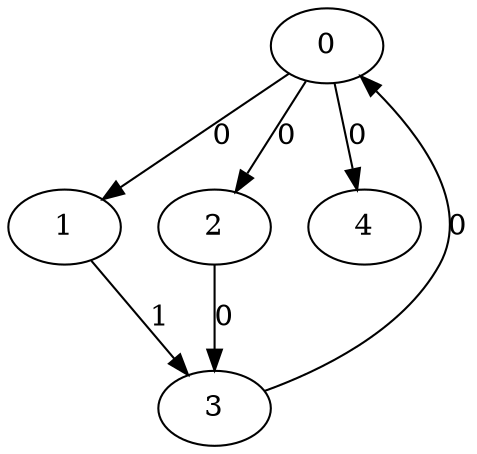// Source:46 Canonical: -1 0 0 -1 0 -1 -1 -1 1 -1 -1 -1 -1 0 -1 0 -1 -1 -1 -1 -1 -1 -1 -1 -1
digraph HRA_from_46_graph_000 {
  0 -> 1 [label="0"];
  0 -> 2 [label="0"];
  1 -> 3 [label="1"];
  2 -> 3 [label="0"];
  3 -> 0 [label="0"];
  0 -> 4 [label="0"];
}

// Source:46 Canonical: -1 0 0 -1 0 -1 -1 -1 1 -1 -1 -1 -1 0 -1 0 -1 -1 -1 -1 0 -1 -1 -1 -1
digraph HRA_from_46_graph_001 {
  0 -> 1 [label="0"];
  0 -> 2 [label="0"];
  1 -> 3 [label="1"];
  2 -> 3 [label="0"];
  3 -> 0 [label="0"];
  0 -> 4 [label="0"];
  4 -> 0 [label="0"];
}

// Source:46 Canonical: -1 0 0 -1 -1 -1 -1 -1 1 0 -1 -1 -1 0 -1 0 -1 -1 -1 -1 -1 -1 -1 -1 -1
digraph HRA_from_46_graph_002 {
  0 -> 1 [label="0"];
  0 -> 2 [label="0"];
  1 -> 3 [label="1"];
  2 -> 3 [label="0"];
  3 -> 0 [label="0"];
  1 -> 4 [label="0"];
}

// Source:46 Canonical: -1 0 0 -1 0 -1 -1 -1 1 0 -1 -1 -1 0 -1 0 -1 -1 -1 -1 -1 -1 -1 -1 -1
digraph HRA_from_46_graph_003 {
  0 -> 1 [label="0"];
  0 -> 2 [label="0"];
  1 -> 3 [label="1"];
  2 -> 3 [label="0"];
  3 -> 0 [label="0"];
  0 -> 4 [label="0"];
  1 -> 4 [label="0"];
}

// Source:46 Canonical: -1 0 0 -1 -1 -1 -1 -1 1 0 -1 -1 -1 0 -1 0 -1 -1 -1 -1 0 -1 -1 -1 -1
digraph HRA_from_46_graph_004 {
  0 -> 1 [label="0"];
  0 -> 2 [label="0"];
  1 -> 3 [label="1"];
  2 -> 3 [label="0"];
  3 -> 0 [label="0"];
  4 -> 0 [label="0"];
  1 -> 4 [label="0"];
}

// Source:46 Canonical: -1 0 0 -1 0 -1 -1 -1 1 0 -1 -1 -1 0 -1 0 -1 -1 -1 -1 0 -1 -1 -1 -1
digraph HRA_from_46_graph_005 {
  0 -> 1 [label="0"];
  0 -> 2 [label="0"];
  1 -> 3 [label="1"];
  2 -> 3 [label="0"];
  3 -> 0 [label="0"];
  0 -> 4 [label="0"];
  4 -> 0 [label="0"];
  1 -> 4 [label="0"];
}

// Source:46 Canonical: -1 0 0 -1 0 -1 -1 -1 1 -1 -1 -1 -1 0 -1 0 -1 -1 -1 -1 -1 0 -1 -1 -1
digraph HRA_from_46_graph_006 {
  0 -> 1 [label="0"];
  0 -> 2 [label="0"];
  1 -> 3 [label="1"];
  2 -> 3 [label="0"];
  3 -> 0 [label="0"];
  0 -> 4 [label="0"];
  4 -> 1 [label="0"];
}

// Source:46 Canonical: -1 0 0 -1 0 -1 -1 -1 1 -1 -1 -1 -1 0 -1 0 -1 -1 -1 -1 0 0 -1 -1 -1
digraph HRA_from_46_graph_007 {
  0 -> 1 [label="0"];
  0 -> 2 [label="0"];
  1 -> 3 [label="1"];
  2 -> 3 [label="0"];
  3 -> 0 [label="0"];
  0 -> 4 [label="0"];
  4 -> 0 [label="0"];
  4 -> 1 [label="0"];
}

// Source:46 Canonical: -1 0 0 -1 -1 -1 -1 -1 1 0 -1 -1 -1 0 -1 0 -1 -1 -1 -1 -1 0 -1 -1 -1
digraph HRA_from_46_graph_008 {
  0 -> 1 [label="0"];
  0 -> 2 [label="0"];
  1 -> 3 [label="1"];
  2 -> 3 [label="0"];
  3 -> 0 [label="0"];
  1 -> 4 [label="0"];
  4 -> 1 [label="0"];
}

// Source:46 Canonical: -1 0 0 -1 0 -1 -1 -1 1 0 -1 -1 -1 0 -1 0 -1 -1 -1 -1 -1 0 -1 -1 -1
digraph HRA_from_46_graph_009 {
  0 -> 1 [label="0"];
  0 -> 2 [label="0"];
  1 -> 3 [label="1"];
  2 -> 3 [label="0"];
  3 -> 0 [label="0"];
  0 -> 4 [label="0"];
  1 -> 4 [label="0"];
  4 -> 1 [label="0"];
}

// Source:46 Canonical: -1 0 0 -1 -1 -1 -1 -1 1 0 -1 -1 -1 0 -1 0 -1 -1 -1 -1 0 0 -1 -1 -1
digraph HRA_from_46_graph_010 {
  0 -> 1 [label="0"];
  0 -> 2 [label="0"];
  1 -> 3 [label="1"];
  2 -> 3 [label="0"];
  3 -> 0 [label="0"];
  4 -> 0 [label="0"];
  1 -> 4 [label="0"];
  4 -> 1 [label="0"];
}

// Source:46 Canonical: -1 0 0 -1 0 -1 -1 -1 1 0 -1 -1 -1 0 -1 0 -1 -1 -1 -1 0 0 -1 -1 -1
digraph HRA_from_46_graph_011 {
  0 -> 1 [label="0"];
  0 -> 2 [label="0"];
  1 -> 3 [label="1"];
  2 -> 3 [label="0"];
  3 -> 0 [label="0"];
  0 -> 4 [label="0"];
  4 -> 0 [label="0"];
  1 -> 4 [label="0"];
  4 -> 1 [label="0"];
}

// Source:46 Canonical: -1 0 0 -1 -1 -1 -1 -1 1 -1 -1 -1 -1 0 0 0 -1 -1 -1 -1 -1 -1 -1 -1 -1
digraph HRA_from_46_graph_012 {
  0 -> 1 [label="0"];
  0 -> 2 [label="0"];
  1 -> 3 [label="1"];
  2 -> 3 [label="0"];
  3 -> 0 [label="0"];
  2 -> 4 [label="0"];
}

// Source:46 Canonical: -1 0 0 -1 0 -1 -1 -1 1 -1 -1 -1 -1 0 0 0 -1 -1 -1 -1 -1 -1 -1 -1 -1
digraph HRA_from_46_graph_013 {
  0 -> 1 [label="0"];
  0 -> 2 [label="0"];
  1 -> 3 [label="1"];
  2 -> 3 [label="0"];
  3 -> 0 [label="0"];
  0 -> 4 [label="0"];
  2 -> 4 [label="0"];
}

// Source:46 Canonical: -1 0 0 -1 -1 -1 -1 -1 1 -1 -1 -1 -1 0 0 0 -1 -1 -1 -1 0 -1 -1 -1 -1
digraph HRA_from_46_graph_014 {
  0 -> 1 [label="0"];
  0 -> 2 [label="0"];
  1 -> 3 [label="1"];
  2 -> 3 [label="0"];
  3 -> 0 [label="0"];
  4 -> 0 [label="0"];
  2 -> 4 [label="0"];
}

// Source:46 Canonical: -1 0 0 -1 0 -1 -1 -1 1 -1 -1 -1 -1 0 0 0 -1 -1 -1 -1 0 -1 -1 -1 -1
digraph HRA_from_46_graph_015 {
  0 -> 1 [label="0"];
  0 -> 2 [label="0"];
  1 -> 3 [label="1"];
  2 -> 3 [label="0"];
  3 -> 0 [label="0"];
  0 -> 4 [label="0"];
  4 -> 0 [label="0"];
  2 -> 4 [label="0"];
}

// Source:46 Canonical: -1 0 0 -1 -1 -1 -1 -1 1 0 -1 -1 -1 0 0 0 -1 -1 -1 -1 -1 -1 -1 -1 -1
digraph HRA_from_46_graph_016 {
  0 -> 1 [label="0"];
  0 -> 2 [label="0"];
  1 -> 3 [label="1"];
  2 -> 3 [label="0"];
  3 -> 0 [label="0"];
  1 -> 4 [label="0"];
  2 -> 4 [label="0"];
}

// Source:46 Canonical: -1 0 0 -1 0 -1 -1 -1 1 0 -1 -1 -1 0 0 0 -1 -1 -1 -1 -1 -1 -1 -1 -1
digraph HRA_from_46_graph_017 {
  0 -> 1 [label="0"];
  0 -> 2 [label="0"];
  1 -> 3 [label="1"];
  2 -> 3 [label="0"];
  3 -> 0 [label="0"];
  0 -> 4 [label="0"];
  1 -> 4 [label="0"];
  2 -> 4 [label="0"];
}

// Source:46 Canonical: -1 0 0 -1 -1 -1 -1 -1 1 0 -1 -1 -1 0 0 0 -1 -1 -1 -1 0 -1 -1 -1 -1
digraph HRA_from_46_graph_018 {
  0 -> 1 [label="0"];
  0 -> 2 [label="0"];
  1 -> 3 [label="1"];
  2 -> 3 [label="0"];
  3 -> 0 [label="0"];
  4 -> 0 [label="0"];
  1 -> 4 [label="0"];
  2 -> 4 [label="0"];
}

// Source:46 Canonical: -1 0 0 -1 0 -1 -1 -1 1 0 -1 -1 -1 0 0 0 -1 -1 -1 -1 0 -1 -1 -1 -1
digraph HRA_from_46_graph_019 {
  0 -> 1 [label="0"];
  0 -> 2 [label="0"];
  1 -> 3 [label="1"];
  2 -> 3 [label="0"];
  3 -> 0 [label="0"];
  0 -> 4 [label="0"];
  4 -> 0 [label="0"];
  1 -> 4 [label="0"];
  2 -> 4 [label="0"];
}

// Source:46 Canonical: -1 0 0 -1 -1 -1 -1 -1 1 -1 -1 -1 -1 0 0 0 -1 -1 -1 -1 -1 0 -1 -1 -1
digraph HRA_from_46_graph_020 {
  0 -> 1 [label="0"];
  0 -> 2 [label="0"];
  1 -> 3 [label="1"];
  2 -> 3 [label="0"];
  3 -> 0 [label="0"];
  4 -> 1 [label="0"];
  2 -> 4 [label="0"];
}

// Source:46 Canonical: -1 0 0 -1 0 -1 -1 -1 1 -1 -1 -1 -1 0 0 0 -1 -1 -1 -1 -1 0 -1 -1 -1
digraph HRA_from_46_graph_021 {
  0 -> 1 [label="0"];
  0 -> 2 [label="0"];
  1 -> 3 [label="1"];
  2 -> 3 [label="0"];
  3 -> 0 [label="0"];
  0 -> 4 [label="0"];
  4 -> 1 [label="0"];
  2 -> 4 [label="0"];
}

// Source:46 Canonical: -1 0 0 -1 -1 -1 -1 -1 1 -1 -1 -1 -1 0 0 0 -1 -1 -1 -1 0 0 -1 -1 -1
digraph HRA_from_46_graph_022 {
  0 -> 1 [label="0"];
  0 -> 2 [label="0"];
  1 -> 3 [label="1"];
  2 -> 3 [label="0"];
  3 -> 0 [label="0"];
  4 -> 0 [label="0"];
  4 -> 1 [label="0"];
  2 -> 4 [label="0"];
}

// Source:46 Canonical: -1 0 0 -1 0 -1 -1 -1 1 -1 -1 -1 -1 0 0 0 -1 -1 -1 -1 0 0 -1 -1 -1
digraph HRA_from_46_graph_023 {
  0 -> 1 [label="0"];
  0 -> 2 [label="0"];
  1 -> 3 [label="1"];
  2 -> 3 [label="0"];
  3 -> 0 [label="0"];
  0 -> 4 [label="0"];
  4 -> 0 [label="0"];
  4 -> 1 [label="0"];
  2 -> 4 [label="0"];
}

// Source:46 Canonical: -1 0 0 -1 -1 -1 -1 -1 1 0 -1 -1 -1 0 0 0 -1 -1 -1 -1 -1 0 -1 -1 -1
digraph HRA_from_46_graph_024 {
  0 -> 1 [label="0"];
  0 -> 2 [label="0"];
  1 -> 3 [label="1"];
  2 -> 3 [label="0"];
  3 -> 0 [label="0"];
  1 -> 4 [label="0"];
  4 -> 1 [label="0"];
  2 -> 4 [label="0"];
}

// Source:46 Canonical: -1 0 0 -1 0 -1 -1 -1 1 0 -1 -1 -1 0 0 0 -1 -1 -1 -1 -1 0 -1 -1 -1
digraph HRA_from_46_graph_025 {
  0 -> 1 [label="0"];
  0 -> 2 [label="0"];
  1 -> 3 [label="1"];
  2 -> 3 [label="0"];
  3 -> 0 [label="0"];
  0 -> 4 [label="0"];
  1 -> 4 [label="0"];
  4 -> 1 [label="0"];
  2 -> 4 [label="0"];
}

// Source:46 Canonical: -1 0 0 -1 -1 -1 -1 -1 1 0 -1 -1 -1 0 0 0 -1 -1 -1 -1 0 0 -1 -1 -1
digraph HRA_from_46_graph_026 {
  0 -> 1 [label="0"];
  0 -> 2 [label="0"];
  1 -> 3 [label="1"];
  2 -> 3 [label="0"];
  3 -> 0 [label="0"];
  4 -> 0 [label="0"];
  1 -> 4 [label="0"];
  4 -> 1 [label="0"];
  2 -> 4 [label="0"];
}

// Source:46 Canonical: -1 0 0 -1 0 -1 -1 -1 1 0 -1 -1 -1 0 0 0 -1 -1 -1 -1 0 0 -1 -1 -1
digraph HRA_from_46_graph_027 {
  0 -> 1 [label="0"];
  0 -> 2 [label="0"];
  1 -> 3 [label="1"];
  2 -> 3 [label="0"];
  3 -> 0 [label="0"];
  0 -> 4 [label="0"];
  4 -> 0 [label="0"];
  1 -> 4 [label="0"];
  4 -> 1 [label="0"];
  2 -> 4 [label="0"];
}

// Source:46 Canonical: -1 0 0 -1 0 -1 -1 -1 1 -1 -1 -1 -1 0 -1 0 -1 -1 -1 -1 -1 -1 0 -1 -1
digraph HRA_from_46_graph_028 {
  0 -> 1 [label="0"];
  0 -> 2 [label="0"];
  1 -> 3 [label="1"];
  2 -> 3 [label="0"];
  3 -> 0 [label="0"];
  0 -> 4 [label="0"];
  4 -> 2 [label="0"];
}

// Source:46 Canonical: -1 0 0 -1 0 -1 -1 -1 1 -1 -1 -1 -1 0 -1 0 -1 -1 -1 -1 0 -1 0 -1 -1
digraph HRA_from_46_graph_029 {
  0 -> 1 [label="0"];
  0 -> 2 [label="0"];
  1 -> 3 [label="1"];
  2 -> 3 [label="0"];
  3 -> 0 [label="0"];
  0 -> 4 [label="0"];
  4 -> 0 [label="0"];
  4 -> 2 [label="0"];
}

// Source:46 Canonical: -1 0 0 -1 -1 -1 -1 -1 1 0 -1 -1 -1 0 -1 0 -1 -1 -1 -1 -1 -1 0 -1 -1
digraph HRA_from_46_graph_030 {
  0 -> 1 [label="0"];
  0 -> 2 [label="0"];
  1 -> 3 [label="1"];
  2 -> 3 [label="0"];
  3 -> 0 [label="0"];
  1 -> 4 [label="0"];
  4 -> 2 [label="0"];
}

// Source:46 Canonical: -1 0 0 -1 0 -1 -1 -1 1 0 -1 -1 -1 0 -1 0 -1 -1 -1 -1 -1 -1 0 -1 -1
digraph HRA_from_46_graph_031 {
  0 -> 1 [label="0"];
  0 -> 2 [label="0"];
  1 -> 3 [label="1"];
  2 -> 3 [label="0"];
  3 -> 0 [label="0"];
  0 -> 4 [label="0"];
  1 -> 4 [label="0"];
  4 -> 2 [label="0"];
}

// Source:46 Canonical: -1 0 0 -1 -1 -1 -1 -1 1 0 -1 -1 -1 0 -1 0 -1 -1 -1 -1 0 -1 0 -1 -1
digraph HRA_from_46_graph_032 {
  0 -> 1 [label="0"];
  0 -> 2 [label="0"];
  1 -> 3 [label="1"];
  2 -> 3 [label="0"];
  3 -> 0 [label="0"];
  4 -> 0 [label="0"];
  1 -> 4 [label="0"];
  4 -> 2 [label="0"];
}

// Source:46 Canonical: -1 0 0 -1 0 -1 -1 -1 1 0 -1 -1 -1 0 -1 0 -1 -1 -1 -1 0 -1 0 -1 -1
digraph HRA_from_46_graph_033 {
  0 -> 1 [label="0"];
  0 -> 2 [label="0"];
  1 -> 3 [label="1"];
  2 -> 3 [label="0"];
  3 -> 0 [label="0"];
  0 -> 4 [label="0"];
  4 -> 0 [label="0"];
  1 -> 4 [label="0"];
  4 -> 2 [label="0"];
}

// Source:46 Canonical: -1 0 0 -1 0 -1 -1 -1 1 -1 -1 -1 -1 0 -1 0 -1 -1 -1 -1 -1 0 0 -1 -1
digraph HRA_from_46_graph_034 {
  0 -> 1 [label="0"];
  0 -> 2 [label="0"];
  1 -> 3 [label="1"];
  2 -> 3 [label="0"];
  3 -> 0 [label="0"];
  0 -> 4 [label="0"];
  4 -> 1 [label="0"];
  4 -> 2 [label="0"];
}

// Source:46 Canonical: -1 0 0 -1 0 -1 -1 -1 1 -1 -1 -1 -1 0 -1 0 -1 -1 -1 -1 0 0 0 -1 -1
digraph HRA_from_46_graph_035 {
  0 -> 1 [label="0"];
  0 -> 2 [label="0"];
  1 -> 3 [label="1"];
  2 -> 3 [label="0"];
  3 -> 0 [label="0"];
  0 -> 4 [label="0"];
  4 -> 0 [label="0"];
  4 -> 1 [label="0"];
  4 -> 2 [label="0"];
}

// Source:46 Canonical: -1 0 0 -1 -1 -1 -1 -1 1 0 -1 -1 -1 0 -1 0 -1 -1 -1 -1 -1 0 0 -1 -1
digraph HRA_from_46_graph_036 {
  0 -> 1 [label="0"];
  0 -> 2 [label="0"];
  1 -> 3 [label="1"];
  2 -> 3 [label="0"];
  3 -> 0 [label="0"];
  1 -> 4 [label="0"];
  4 -> 1 [label="0"];
  4 -> 2 [label="0"];
}

// Source:46 Canonical: -1 0 0 -1 0 -1 -1 -1 1 0 -1 -1 -1 0 -1 0 -1 -1 -1 -1 -1 0 0 -1 -1
digraph HRA_from_46_graph_037 {
  0 -> 1 [label="0"];
  0 -> 2 [label="0"];
  1 -> 3 [label="1"];
  2 -> 3 [label="0"];
  3 -> 0 [label="0"];
  0 -> 4 [label="0"];
  1 -> 4 [label="0"];
  4 -> 1 [label="0"];
  4 -> 2 [label="0"];
}

// Source:46 Canonical: -1 0 0 -1 -1 -1 -1 -1 1 0 -1 -1 -1 0 -1 0 -1 -1 -1 -1 0 0 0 -1 -1
digraph HRA_from_46_graph_038 {
  0 -> 1 [label="0"];
  0 -> 2 [label="0"];
  1 -> 3 [label="1"];
  2 -> 3 [label="0"];
  3 -> 0 [label="0"];
  4 -> 0 [label="0"];
  1 -> 4 [label="0"];
  4 -> 1 [label="0"];
  4 -> 2 [label="0"];
}

// Source:46 Canonical: -1 0 0 -1 0 -1 -1 -1 1 0 -1 -1 -1 0 -1 0 -1 -1 -1 -1 0 0 0 -1 -1
digraph HRA_from_46_graph_039 {
  0 -> 1 [label="0"];
  0 -> 2 [label="0"];
  1 -> 3 [label="1"];
  2 -> 3 [label="0"];
  3 -> 0 [label="0"];
  0 -> 4 [label="0"];
  4 -> 0 [label="0"];
  1 -> 4 [label="0"];
  4 -> 1 [label="0"];
  4 -> 2 [label="0"];
}

// Source:46 Canonical: -1 0 0 -1 -1 -1 -1 -1 1 -1 -1 -1 -1 0 0 0 -1 -1 -1 -1 -1 -1 0 -1 -1
digraph HRA_from_46_graph_040 {
  0 -> 1 [label="0"];
  0 -> 2 [label="0"];
  1 -> 3 [label="1"];
  2 -> 3 [label="0"];
  3 -> 0 [label="0"];
  2 -> 4 [label="0"];
  4 -> 2 [label="0"];
}

// Source:46 Canonical: -1 0 0 -1 0 -1 -1 -1 1 -1 -1 -1 -1 0 0 0 -1 -1 -1 -1 -1 -1 0 -1 -1
digraph HRA_from_46_graph_041 {
  0 -> 1 [label="0"];
  0 -> 2 [label="0"];
  1 -> 3 [label="1"];
  2 -> 3 [label="0"];
  3 -> 0 [label="0"];
  0 -> 4 [label="0"];
  2 -> 4 [label="0"];
  4 -> 2 [label="0"];
}

// Source:46 Canonical: -1 0 0 -1 -1 -1 -1 -1 1 -1 -1 -1 -1 0 0 0 -1 -1 -1 -1 0 -1 0 -1 -1
digraph HRA_from_46_graph_042 {
  0 -> 1 [label="0"];
  0 -> 2 [label="0"];
  1 -> 3 [label="1"];
  2 -> 3 [label="0"];
  3 -> 0 [label="0"];
  4 -> 0 [label="0"];
  2 -> 4 [label="0"];
  4 -> 2 [label="0"];
}

// Source:46 Canonical: -1 0 0 -1 0 -1 -1 -1 1 -1 -1 -1 -1 0 0 0 -1 -1 -1 -1 0 -1 0 -1 -1
digraph HRA_from_46_graph_043 {
  0 -> 1 [label="0"];
  0 -> 2 [label="0"];
  1 -> 3 [label="1"];
  2 -> 3 [label="0"];
  3 -> 0 [label="0"];
  0 -> 4 [label="0"];
  4 -> 0 [label="0"];
  2 -> 4 [label="0"];
  4 -> 2 [label="0"];
}

// Source:46 Canonical: -1 0 0 -1 -1 -1 -1 -1 1 0 -1 -1 -1 0 0 0 -1 -1 -1 -1 -1 -1 0 -1 -1
digraph HRA_from_46_graph_044 {
  0 -> 1 [label="0"];
  0 -> 2 [label="0"];
  1 -> 3 [label="1"];
  2 -> 3 [label="0"];
  3 -> 0 [label="0"];
  1 -> 4 [label="0"];
  2 -> 4 [label="0"];
  4 -> 2 [label="0"];
}

// Source:46 Canonical: -1 0 0 -1 0 -1 -1 -1 1 0 -1 -1 -1 0 0 0 -1 -1 -1 -1 -1 -1 0 -1 -1
digraph HRA_from_46_graph_045 {
  0 -> 1 [label="0"];
  0 -> 2 [label="0"];
  1 -> 3 [label="1"];
  2 -> 3 [label="0"];
  3 -> 0 [label="0"];
  0 -> 4 [label="0"];
  1 -> 4 [label="0"];
  2 -> 4 [label="0"];
  4 -> 2 [label="0"];
}

// Source:46 Canonical: -1 0 0 -1 -1 -1 -1 -1 1 0 -1 -1 -1 0 0 0 -1 -1 -1 -1 0 -1 0 -1 -1
digraph HRA_from_46_graph_046 {
  0 -> 1 [label="0"];
  0 -> 2 [label="0"];
  1 -> 3 [label="1"];
  2 -> 3 [label="0"];
  3 -> 0 [label="0"];
  4 -> 0 [label="0"];
  1 -> 4 [label="0"];
  2 -> 4 [label="0"];
  4 -> 2 [label="0"];
}

// Source:46 Canonical: -1 0 0 -1 0 -1 -1 -1 1 0 -1 -1 -1 0 0 0 -1 -1 -1 -1 0 -1 0 -1 -1
digraph HRA_from_46_graph_047 {
  0 -> 1 [label="0"];
  0 -> 2 [label="0"];
  1 -> 3 [label="1"];
  2 -> 3 [label="0"];
  3 -> 0 [label="0"];
  0 -> 4 [label="0"];
  4 -> 0 [label="0"];
  1 -> 4 [label="0"];
  2 -> 4 [label="0"];
  4 -> 2 [label="0"];
}

// Source:46 Canonical: -1 0 0 -1 -1 -1 -1 -1 1 -1 -1 -1 -1 0 0 0 -1 -1 -1 -1 -1 0 0 -1 -1
digraph HRA_from_46_graph_048 {
  0 -> 1 [label="0"];
  0 -> 2 [label="0"];
  1 -> 3 [label="1"];
  2 -> 3 [label="0"];
  3 -> 0 [label="0"];
  4 -> 1 [label="0"];
  2 -> 4 [label="0"];
  4 -> 2 [label="0"];
}

// Source:46 Canonical: -1 0 0 -1 0 -1 -1 -1 1 -1 -1 -1 -1 0 0 0 -1 -1 -1 -1 -1 0 0 -1 -1
digraph HRA_from_46_graph_049 {
  0 -> 1 [label="0"];
  0 -> 2 [label="0"];
  1 -> 3 [label="1"];
  2 -> 3 [label="0"];
  3 -> 0 [label="0"];
  0 -> 4 [label="0"];
  4 -> 1 [label="0"];
  2 -> 4 [label="0"];
  4 -> 2 [label="0"];
}

// Source:46 Canonical: -1 0 0 -1 -1 -1 -1 -1 1 -1 -1 -1 -1 0 0 0 -1 -1 -1 -1 0 0 0 -1 -1
digraph HRA_from_46_graph_050 {
  0 -> 1 [label="0"];
  0 -> 2 [label="0"];
  1 -> 3 [label="1"];
  2 -> 3 [label="0"];
  3 -> 0 [label="0"];
  4 -> 0 [label="0"];
  4 -> 1 [label="0"];
  2 -> 4 [label="0"];
  4 -> 2 [label="0"];
}

// Source:46 Canonical: -1 0 0 -1 0 -1 -1 -1 1 -1 -1 -1 -1 0 0 0 -1 -1 -1 -1 0 0 0 -1 -1
digraph HRA_from_46_graph_051 {
  0 -> 1 [label="0"];
  0 -> 2 [label="0"];
  1 -> 3 [label="1"];
  2 -> 3 [label="0"];
  3 -> 0 [label="0"];
  0 -> 4 [label="0"];
  4 -> 0 [label="0"];
  4 -> 1 [label="0"];
  2 -> 4 [label="0"];
  4 -> 2 [label="0"];
}

// Source:46 Canonical: -1 0 0 -1 -1 -1 -1 -1 1 0 -1 -1 -1 0 0 0 -1 -1 -1 -1 -1 0 0 -1 -1
digraph HRA_from_46_graph_052 {
  0 -> 1 [label="0"];
  0 -> 2 [label="0"];
  1 -> 3 [label="1"];
  2 -> 3 [label="0"];
  3 -> 0 [label="0"];
  1 -> 4 [label="0"];
  4 -> 1 [label="0"];
  2 -> 4 [label="0"];
  4 -> 2 [label="0"];
}

// Source:46 Canonical: -1 0 0 -1 0 -1 -1 -1 1 0 -1 -1 -1 0 0 0 -1 -1 -1 -1 -1 0 0 -1 -1
digraph HRA_from_46_graph_053 {
  0 -> 1 [label="0"];
  0 -> 2 [label="0"];
  1 -> 3 [label="1"];
  2 -> 3 [label="0"];
  3 -> 0 [label="0"];
  0 -> 4 [label="0"];
  1 -> 4 [label="0"];
  4 -> 1 [label="0"];
  2 -> 4 [label="0"];
  4 -> 2 [label="0"];
}

// Source:46 Canonical: -1 0 0 -1 -1 -1 -1 -1 1 0 -1 -1 -1 0 0 0 -1 -1 -1 -1 0 0 0 -1 -1
digraph HRA_from_46_graph_054 {
  0 -> 1 [label="0"];
  0 -> 2 [label="0"];
  1 -> 3 [label="1"];
  2 -> 3 [label="0"];
  3 -> 0 [label="0"];
  4 -> 0 [label="0"];
  1 -> 4 [label="0"];
  4 -> 1 [label="0"];
  2 -> 4 [label="0"];
  4 -> 2 [label="0"];
}

// Source:46 Canonical: -1 0 0 -1 0 -1 -1 -1 1 0 -1 -1 -1 0 0 0 -1 -1 -1 -1 0 0 0 -1 -1
digraph HRA_from_46_graph_055 {
  0 -> 1 [label="0"];
  0 -> 2 [label="0"];
  1 -> 3 [label="1"];
  2 -> 3 [label="0"];
  3 -> 0 [label="0"];
  0 -> 4 [label="0"];
  4 -> 0 [label="0"];
  1 -> 4 [label="0"];
  4 -> 1 [label="0"];
  2 -> 4 [label="0"];
  4 -> 2 [label="0"];
}

// Source:46 Canonical: -1 0 0 -1 -1 -1 -1 -1 1 -1 -1 -1 -1 0 -1 0 -1 -1 -1 0 -1 -1 -1 -1 -1
digraph HRA_from_46_graph_056 {
  0 -> 1 [label="0"];
  0 -> 2 [label="0"];
  1 -> 3 [label="1"];
  2 -> 3 [label="0"];
  3 -> 0 [label="0"];
  3 -> 4 [label="0"];
}

// Source:46 Canonical: -1 0 0 -1 0 -1 -1 -1 1 -1 -1 -1 -1 0 -1 0 -1 -1 -1 0 -1 -1 -1 -1 -1
digraph HRA_from_46_graph_057 {
  0 -> 1 [label="0"];
  0 -> 2 [label="0"];
  1 -> 3 [label="1"];
  2 -> 3 [label="0"];
  3 -> 0 [label="0"];
  0 -> 4 [label="0"];
  3 -> 4 [label="0"];
}

// Source:46 Canonical: -1 0 0 -1 -1 -1 -1 -1 1 -1 -1 -1 -1 0 -1 0 -1 -1 -1 0 0 -1 -1 -1 -1
digraph HRA_from_46_graph_058 {
  0 -> 1 [label="0"];
  0 -> 2 [label="0"];
  1 -> 3 [label="1"];
  2 -> 3 [label="0"];
  3 -> 0 [label="0"];
  4 -> 0 [label="0"];
  3 -> 4 [label="0"];
}

// Source:46 Canonical: -1 0 0 -1 0 -1 -1 -1 1 -1 -1 -1 -1 0 -1 0 -1 -1 -1 0 0 -1 -1 -1 -1
digraph HRA_from_46_graph_059 {
  0 -> 1 [label="0"];
  0 -> 2 [label="0"];
  1 -> 3 [label="1"];
  2 -> 3 [label="0"];
  3 -> 0 [label="0"];
  0 -> 4 [label="0"];
  4 -> 0 [label="0"];
  3 -> 4 [label="0"];
}

// Source:46 Canonical: -1 0 0 -1 -1 -1 -1 -1 1 0 -1 -1 -1 0 -1 0 -1 -1 -1 0 -1 -1 -1 -1 -1
digraph HRA_from_46_graph_060 {
  0 -> 1 [label="0"];
  0 -> 2 [label="0"];
  1 -> 3 [label="1"];
  2 -> 3 [label="0"];
  3 -> 0 [label="0"];
  1 -> 4 [label="0"];
  3 -> 4 [label="0"];
}

// Source:46 Canonical: -1 0 0 -1 0 -1 -1 -1 1 0 -1 -1 -1 0 -1 0 -1 -1 -1 0 -1 -1 -1 -1 -1
digraph HRA_from_46_graph_061 {
  0 -> 1 [label="0"];
  0 -> 2 [label="0"];
  1 -> 3 [label="1"];
  2 -> 3 [label="0"];
  3 -> 0 [label="0"];
  0 -> 4 [label="0"];
  1 -> 4 [label="0"];
  3 -> 4 [label="0"];
}

// Source:46 Canonical: -1 0 0 -1 -1 -1 -1 -1 1 0 -1 -1 -1 0 -1 0 -1 -1 -1 0 0 -1 -1 -1 -1
digraph HRA_from_46_graph_062 {
  0 -> 1 [label="0"];
  0 -> 2 [label="0"];
  1 -> 3 [label="1"];
  2 -> 3 [label="0"];
  3 -> 0 [label="0"];
  4 -> 0 [label="0"];
  1 -> 4 [label="0"];
  3 -> 4 [label="0"];
}

// Source:46 Canonical: -1 0 0 -1 0 -1 -1 -1 1 0 -1 -1 -1 0 -1 0 -1 -1 -1 0 0 -1 -1 -1 -1
digraph HRA_from_46_graph_063 {
  0 -> 1 [label="0"];
  0 -> 2 [label="0"];
  1 -> 3 [label="1"];
  2 -> 3 [label="0"];
  3 -> 0 [label="0"];
  0 -> 4 [label="0"];
  4 -> 0 [label="0"];
  1 -> 4 [label="0"];
  3 -> 4 [label="0"];
}

// Source:46 Canonical: -1 0 0 -1 -1 -1 -1 -1 1 -1 -1 -1 -1 0 -1 0 -1 -1 -1 0 -1 0 -1 -1 -1
digraph HRA_from_46_graph_064 {
  0 -> 1 [label="0"];
  0 -> 2 [label="0"];
  1 -> 3 [label="1"];
  2 -> 3 [label="0"];
  3 -> 0 [label="0"];
  4 -> 1 [label="0"];
  3 -> 4 [label="0"];
}

// Source:46 Canonical: -1 0 0 -1 0 -1 -1 -1 1 -1 -1 -1 -1 0 -1 0 -1 -1 -1 0 -1 0 -1 -1 -1
digraph HRA_from_46_graph_065 {
  0 -> 1 [label="0"];
  0 -> 2 [label="0"];
  1 -> 3 [label="1"];
  2 -> 3 [label="0"];
  3 -> 0 [label="0"];
  0 -> 4 [label="0"];
  4 -> 1 [label="0"];
  3 -> 4 [label="0"];
}

// Source:46 Canonical: -1 0 0 -1 -1 -1 -1 -1 1 -1 -1 -1 -1 0 -1 0 -1 -1 -1 0 0 0 -1 -1 -1
digraph HRA_from_46_graph_066 {
  0 -> 1 [label="0"];
  0 -> 2 [label="0"];
  1 -> 3 [label="1"];
  2 -> 3 [label="0"];
  3 -> 0 [label="0"];
  4 -> 0 [label="0"];
  4 -> 1 [label="0"];
  3 -> 4 [label="0"];
}

// Source:46 Canonical: -1 0 0 -1 0 -1 -1 -1 1 -1 -1 -1 -1 0 -1 0 -1 -1 -1 0 0 0 -1 -1 -1
digraph HRA_from_46_graph_067 {
  0 -> 1 [label="0"];
  0 -> 2 [label="0"];
  1 -> 3 [label="1"];
  2 -> 3 [label="0"];
  3 -> 0 [label="0"];
  0 -> 4 [label="0"];
  4 -> 0 [label="0"];
  4 -> 1 [label="0"];
  3 -> 4 [label="0"];
}

// Source:46 Canonical: -1 0 0 -1 -1 -1 -1 -1 1 0 -1 -1 -1 0 -1 0 -1 -1 -1 0 -1 0 -1 -1 -1
digraph HRA_from_46_graph_068 {
  0 -> 1 [label="0"];
  0 -> 2 [label="0"];
  1 -> 3 [label="1"];
  2 -> 3 [label="0"];
  3 -> 0 [label="0"];
  1 -> 4 [label="0"];
  4 -> 1 [label="0"];
  3 -> 4 [label="0"];
}

// Source:46 Canonical: -1 0 0 -1 0 -1 -1 -1 1 0 -1 -1 -1 0 -1 0 -1 -1 -1 0 -1 0 -1 -1 -1
digraph HRA_from_46_graph_069 {
  0 -> 1 [label="0"];
  0 -> 2 [label="0"];
  1 -> 3 [label="1"];
  2 -> 3 [label="0"];
  3 -> 0 [label="0"];
  0 -> 4 [label="0"];
  1 -> 4 [label="0"];
  4 -> 1 [label="0"];
  3 -> 4 [label="0"];
}

// Source:46 Canonical: -1 0 0 -1 -1 -1 -1 -1 1 0 -1 -1 -1 0 -1 0 -1 -1 -1 0 0 0 -1 -1 -1
digraph HRA_from_46_graph_070 {
  0 -> 1 [label="0"];
  0 -> 2 [label="0"];
  1 -> 3 [label="1"];
  2 -> 3 [label="0"];
  3 -> 0 [label="0"];
  4 -> 0 [label="0"];
  1 -> 4 [label="0"];
  4 -> 1 [label="0"];
  3 -> 4 [label="0"];
}

// Source:46 Canonical: -1 0 0 -1 0 -1 -1 -1 1 0 -1 -1 -1 0 -1 0 -1 -1 -1 0 0 0 -1 -1 -1
digraph HRA_from_46_graph_071 {
  0 -> 1 [label="0"];
  0 -> 2 [label="0"];
  1 -> 3 [label="1"];
  2 -> 3 [label="0"];
  3 -> 0 [label="0"];
  0 -> 4 [label="0"];
  4 -> 0 [label="0"];
  1 -> 4 [label="0"];
  4 -> 1 [label="0"];
  3 -> 4 [label="0"];
}

// Source:46 Canonical: -1 0 0 -1 -1 -1 -1 -1 1 -1 -1 -1 -1 0 0 0 -1 -1 -1 0 -1 -1 -1 -1 -1
digraph HRA_from_46_graph_072 {
  0 -> 1 [label="0"];
  0 -> 2 [label="0"];
  1 -> 3 [label="1"];
  2 -> 3 [label="0"];
  3 -> 0 [label="0"];
  2 -> 4 [label="0"];
  3 -> 4 [label="0"];
}

// Source:46 Canonical: -1 0 0 -1 0 -1 -1 -1 1 -1 -1 -1 -1 0 0 0 -1 -1 -1 0 -1 -1 -1 -1 -1
digraph HRA_from_46_graph_073 {
  0 -> 1 [label="0"];
  0 -> 2 [label="0"];
  1 -> 3 [label="1"];
  2 -> 3 [label="0"];
  3 -> 0 [label="0"];
  0 -> 4 [label="0"];
  2 -> 4 [label="0"];
  3 -> 4 [label="0"];
}

// Source:46 Canonical: -1 0 0 -1 -1 -1 -1 -1 1 -1 -1 -1 -1 0 0 0 -1 -1 -1 0 0 -1 -1 -1 -1
digraph HRA_from_46_graph_074 {
  0 -> 1 [label="0"];
  0 -> 2 [label="0"];
  1 -> 3 [label="1"];
  2 -> 3 [label="0"];
  3 -> 0 [label="0"];
  4 -> 0 [label="0"];
  2 -> 4 [label="0"];
  3 -> 4 [label="0"];
}

// Source:46 Canonical: -1 0 0 -1 0 -1 -1 -1 1 -1 -1 -1 -1 0 0 0 -1 -1 -1 0 0 -1 -1 -1 -1
digraph HRA_from_46_graph_075 {
  0 -> 1 [label="0"];
  0 -> 2 [label="0"];
  1 -> 3 [label="1"];
  2 -> 3 [label="0"];
  3 -> 0 [label="0"];
  0 -> 4 [label="0"];
  4 -> 0 [label="0"];
  2 -> 4 [label="0"];
  3 -> 4 [label="0"];
}

// Source:46 Canonical: -1 0 0 -1 -1 -1 -1 -1 1 0 -1 -1 -1 0 0 0 -1 -1 -1 0 -1 -1 -1 -1 -1
digraph HRA_from_46_graph_076 {
  0 -> 1 [label="0"];
  0 -> 2 [label="0"];
  1 -> 3 [label="1"];
  2 -> 3 [label="0"];
  3 -> 0 [label="0"];
  1 -> 4 [label="0"];
  2 -> 4 [label="0"];
  3 -> 4 [label="0"];
}

// Source:46 Canonical: -1 0 0 -1 0 -1 -1 -1 1 0 -1 -1 -1 0 0 0 -1 -1 -1 0 -1 -1 -1 -1 -1
digraph HRA_from_46_graph_077 {
  0 -> 1 [label="0"];
  0 -> 2 [label="0"];
  1 -> 3 [label="1"];
  2 -> 3 [label="0"];
  3 -> 0 [label="0"];
  0 -> 4 [label="0"];
  1 -> 4 [label="0"];
  2 -> 4 [label="0"];
  3 -> 4 [label="0"];
}

// Source:46 Canonical: -1 0 0 -1 -1 -1 -1 -1 1 0 -1 -1 -1 0 0 0 -1 -1 -1 0 0 -1 -1 -1 -1
digraph HRA_from_46_graph_078 {
  0 -> 1 [label="0"];
  0 -> 2 [label="0"];
  1 -> 3 [label="1"];
  2 -> 3 [label="0"];
  3 -> 0 [label="0"];
  4 -> 0 [label="0"];
  1 -> 4 [label="0"];
  2 -> 4 [label="0"];
  3 -> 4 [label="0"];
}

// Source:46 Canonical: -1 0 0 -1 0 -1 -1 -1 1 0 -1 -1 -1 0 0 0 -1 -1 -1 0 0 -1 -1 -1 -1
digraph HRA_from_46_graph_079 {
  0 -> 1 [label="0"];
  0 -> 2 [label="0"];
  1 -> 3 [label="1"];
  2 -> 3 [label="0"];
  3 -> 0 [label="0"];
  0 -> 4 [label="0"];
  4 -> 0 [label="0"];
  1 -> 4 [label="0"];
  2 -> 4 [label="0"];
  3 -> 4 [label="0"];
}

// Source:46 Canonical: -1 0 0 -1 -1 -1 -1 -1 1 -1 -1 -1 -1 0 0 0 -1 -1 -1 0 -1 0 -1 -1 -1
digraph HRA_from_46_graph_080 {
  0 -> 1 [label="0"];
  0 -> 2 [label="0"];
  1 -> 3 [label="1"];
  2 -> 3 [label="0"];
  3 -> 0 [label="0"];
  4 -> 1 [label="0"];
  2 -> 4 [label="0"];
  3 -> 4 [label="0"];
}

// Source:46 Canonical: -1 0 0 -1 0 -1 -1 -1 1 -1 -1 -1 -1 0 0 0 -1 -1 -1 0 -1 0 -1 -1 -1
digraph HRA_from_46_graph_081 {
  0 -> 1 [label="0"];
  0 -> 2 [label="0"];
  1 -> 3 [label="1"];
  2 -> 3 [label="0"];
  3 -> 0 [label="0"];
  0 -> 4 [label="0"];
  4 -> 1 [label="0"];
  2 -> 4 [label="0"];
  3 -> 4 [label="0"];
}

// Source:46 Canonical: -1 0 0 -1 -1 -1 -1 -1 1 -1 -1 -1 -1 0 0 0 -1 -1 -1 0 0 0 -1 -1 -1
digraph HRA_from_46_graph_082 {
  0 -> 1 [label="0"];
  0 -> 2 [label="0"];
  1 -> 3 [label="1"];
  2 -> 3 [label="0"];
  3 -> 0 [label="0"];
  4 -> 0 [label="0"];
  4 -> 1 [label="0"];
  2 -> 4 [label="0"];
  3 -> 4 [label="0"];
}

// Source:46 Canonical: -1 0 0 -1 0 -1 -1 -1 1 -1 -1 -1 -1 0 0 0 -1 -1 -1 0 0 0 -1 -1 -1
digraph HRA_from_46_graph_083 {
  0 -> 1 [label="0"];
  0 -> 2 [label="0"];
  1 -> 3 [label="1"];
  2 -> 3 [label="0"];
  3 -> 0 [label="0"];
  0 -> 4 [label="0"];
  4 -> 0 [label="0"];
  4 -> 1 [label="0"];
  2 -> 4 [label="0"];
  3 -> 4 [label="0"];
}

// Source:46 Canonical: -1 0 0 -1 -1 -1 -1 -1 1 0 -1 -1 -1 0 0 0 -1 -1 -1 0 -1 0 -1 -1 -1
digraph HRA_from_46_graph_084 {
  0 -> 1 [label="0"];
  0 -> 2 [label="0"];
  1 -> 3 [label="1"];
  2 -> 3 [label="0"];
  3 -> 0 [label="0"];
  1 -> 4 [label="0"];
  4 -> 1 [label="0"];
  2 -> 4 [label="0"];
  3 -> 4 [label="0"];
}

// Source:46 Canonical: -1 0 0 -1 0 -1 -1 -1 1 0 -1 -1 -1 0 0 0 -1 -1 -1 0 -1 0 -1 -1 -1
digraph HRA_from_46_graph_085 {
  0 -> 1 [label="0"];
  0 -> 2 [label="0"];
  1 -> 3 [label="1"];
  2 -> 3 [label="0"];
  3 -> 0 [label="0"];
  0 -> 4 [label="0"];
  1 -> 4 [label="0"];
  4 -> 1 [label="0"];
  2 -> 4 [label="0"];
  3 -> 4 [label="0"];
}

// Source:46 Canonical: -1 0 0 -1 -1 -1 -1 -1 1 0 -1 -1 -1 0 0 0 -1 -1 -1 0 0 0 -1 -1 -1
digraph HRA_from_46_graph_086 {
  0 -> 1 [label="0"];
  0 -> 2 [label="0"];
  1 -> 3 [label="1"];
  2 -> 3 [label="0"];
  3 -> 0 [label="0"];
  4 -> 0 [label="0"];
  1 -> 4 [label="0"];
  4 -> 1 [label="0"];
  2 -> 4 [label="0"];
  3 -> 4 [label="0"];
}

// Source:46 Canonical: -1 0 0 -1 0 -1 -1 -1 1 0 -1 -1 -1 0 0 0 -1 -1 -1 0 0 0 -1 -1 -1
digraph HRA_from_46_graph_087 {
  0 -> 1 [label="0"];
  0 -> 2 [label="0"];
  1 -> 3 [label="1"];
  2 -> 3 [label="0"];
  3 -> 0 [label="0"];
  0 -> 4 [label="0"];
  4 -> 0 [label="0"];
  1 -> 4 [label="0"];
  4 -> 1 [label="0"];
  2 -> 4 [label="0"];
  3 -> 4 [label="0"];
}

// Source:46 Canonical: -1 0 0 -1 -1 -1 -1 -1 1 -1 -1 -1 -1 0 -1 0 -1 -1 -1 0 -1 -1 0 -1 -1
digraph HRA_from_46_graph_088 {
  0 -> 1 [label="0"];
  0 -> 2 [label="0"];
  1 -> 3 [label="1"];
  2 -> 3 [label="0"];
  3 -> 0 [label="0"];
  4 -> 2 [label="0"];
  3 -> 4 [label="0"];
}

// Source:46 Canonical: -1 0 0 -1 0 -1 -1 -1 1 -1 -1 -1 -1 0 -1 0 -1 -1 -1 0 -1 -1 0 -1 -1
digraph HRA_from_46_graph_089 {
  0 -> 1 [label="0"];
  0 -> 2 [label="0"];
  1 -> 3 [label="1"];
  2 -> 3 [label="0"];
  3 -> 0 [label="0"];
  0 -> 4 [label="0"];
  4 -> 2 [label="0"];
  3 -> 4 [label="0"];
}

// Source:46 Canonical: -1 0 0 -1 -1 -1 -1 -1 1 -1 -1 -1 -1 0 -1 0 -1 -1 -1 0 0 -1 0 -1 -1
digraph HRA_from_46_graph_090 {
  0 -> 1 [label="0"];
  0 -> 2 [label="0"];
  1 -> 3 [label="1"];
  2 -> 3 [label="0"];
  3 -> 0 [label="0"];
  4 -> 0 [label="0"];
  4 -> 2 [label="0"];
  3 -> 4 [label="0"];
}

// Source:46 Canonical: -1 0 0 -1 0 -1 -1 -1 1 -1 -1 -1 -1 0 -1 0 -1 -1 -1 0 0 -1 0 -1 -1
digraph HRA_from_46_graph_091 {
  0 -> 1 [label="0"];
  0 -> 2 [label="0"];
  1 -> 3 [label="1"];
  2 -> 3 [label="0"];
  3 -> 0 [label="0"];
  0 -> 4 [label="0"];
  4 -> 0 [label="0"];
  4 -> 2 [label="0"];
  3 -> 4 [label="0"];
}

// Source:46 Canonical: -1 0 0 -1 -1 -1 -1 -1 1 0 -1 -1 -1 0 -1 0 -1 -1 -1 0 -1 -1 0 -1 -1
digraph HRA_from_46_graph_092 {
  0 -> 1 [label="0"];
  0 -> 2 [label="0"];
  1 -> 3 [label="1"];
  2 -> 3 [label="0"];
  3 -> 0 [label="0"];
  1 -> 4 [label="0"];
  4 -> 2 [label="0"];
  3 -> 4 [label="0"];
}

// Source:46 Canonical: -1 0 0 -1 0 -1 -1 -1 1 0 -1 -1 -1 0 -1 0 -1 -1 -1 0 -1 -1 0 -1 -1
digraph HRA_from_46_graph_093 {
  0 -> 1 [label="0"];
  0 -> 2 [label="0"];
  1 -> 3 [label="1"];
  2 -> 3 [label="0"];
  3 -> 0 [label="0"];
  0 -> 4 [label="0"];
  1 -> 4 [label="0"];
  4 -> 2 [label="0"];
  3 -> 4 [label="0"];
}

// Source:46 Canonical: -1 0 0 -1 -1 -1 -1 -1 1 0 -1 -1 -1 0 -1 0 -1 -1 -1 0 0 -1 0 -1 -1
digraph HRA_from_46_graph_094 {
  0 -> 1 [label="0"];
  0 -> 2 [label="0"];
  1 -> 3 [label="1"];
  2 -> 3 [label="0"];
  3 -> 0 [label="0"];
  4 -> 0 [label="0"];
  1 -> 4 [label="0"];
  4 -> 2 [label="0"];
  3 -> 4 [label="0"];
}

// Source:46 Canonical: -1 0 0 -1 0 -1 -1 -1 1 0 -1 -1 -1 0 -1 0 -1 -1 -1 0 0 -1 0 -1 -1
digraph HRA_from_46_graph_095 {
  0 -> 1 [label="0"];
  0 -> 2 [label="0"];
  1 -> 3 [label="1"];
  2 -> 3 [label="0"];
  3 -> 0 [label="0"];
  0 -> 4 [label="0"];
  4 -> 0 [label="0"];
  1 -> 4 [label="0"];
  4 -> 2 [label="0"];
  3 -> 4 [label="0"];
}

// Source:46 Canonical: -1 0 0 -1 -1 -1 -1 -1 1 -1 -1 -1 -1 0 -1 0 -1 -1 -1 0 -1 0 0 -1 -1
digraph HRA_from_46_graph_096 {
  0 -> 1 [label="0"];
  0 -> 2 [label="0"];
  1 -> 3 [label="1"];
  2 -> 3 [label="0"];
  3 -> 0 [label="0"];
  4 -> 1 [label="0"];
  4 -> 2 [label="0"];
  3 -> 4 [label="0"];
}

// Source:46 Canonical: -1 0 0 -1 0 -1 -1 -1 1 -1 -1 -1 -1 0 -1 0 -1 -1 -1 0 -1 0 0 -1 -1
digraph HRA_from_46_graph_097 {
  0 -> 1 [label="0"];
  0 -> 2 [label="0"];
  1 -> 3 [label="1"];
  2 -> 3 [label="0"];
  3 -> 0 [label="0"];
  0 -> 4 [label="0"];
  4 -> 1 [label="0"];
  4 -> 2 [label="0"];
  3 -> 4 [label="0"];
}

// Source:46 Canonical: -1 0 0 -1 -1 -1 -1 -1 1 -1 -1 -1 -1 0 -1 0 -1 -1 -1 0 0 0 0 -1 -1
digraph HRA_from_46_graph_098 {
  0 -> 1 [label="0"];
  0 -> 2 [label="0"];
  1 -> 3 [label="1"];
  2 -> 3 [label="0"];
  3 -> 0 [label="0"];
  4 -> 0 [label="0"];
  4 -> 1 [label="0"];
  4 -> 2 [label="0"];
  3 -> 4 [label="0"];
}

// Source:46 Canonical: -1 0 0 -1 0 -1 -1 -1 1 -1 -1 -1 -1 0 -1 0 -1 -1 -1 0 0 0 0 -1 -1
digraph HRA_from_46_graph_099 {
  0 -> 1 [label="0"];
  0 -> 2 [label="0"];
  1 -> 3 [label="1"];
  2 -> 3 [label="0"];
  3 -> 0 [label="0"];
  0 -> 4 [label="0"];
  4 -> 0 [label="0"];
  4 -> 1 [label="0"];
  4 -> 2 [label="0"];
  3 -> 4 [label="0"];
}

// Source:46 Canonical: -1 0 0 -1 -1 -1 -1 -1 1 0 -1 -1 -1 0 -1 0 -1 -1 -1 0 -1 0 0 -1 -1
digraph HRA_from_46_graph_100 {
  0 -> 1 [label="0"];
  0 -> 2 [label="0"];
  1 -> 3 [label="1"];
  2 -> 3 [label="0"];
  3 -> 0 [label="0"];
  1 -> 4 [label="0"];
  4 -> 1 [label="0"];
  4 -> 2 [label="0"];
  3 -> 4 [label="0"];
}

// Source:46 Canonical: -1 0 0 -1 0 -1 -1 -1 1 0 -1 -1 -1 0 -1 0 -1 -1 -1 0 -1 0 0 -1 -1
digraph HRA_from_46_graph_101 {
  0 -> 1 [label="0"];
  0 -> 2 [label="0"];
  1 -> 3 [label="1"];
  2 -> 3 [label="0"];
  3 -> 0 [label="0"];
  0 -> 4 [label="0"];
  1 -> 4 [label="0"];
  4 -> 1 [label="0"];
  4 -> 2 [label="0"];
  3 -> 4 [label="0"];
}

// Source:46 Canonical: -1 0 0 -1 -1 -1 -1 -1 1 0 -1 -1 -1 0 -1 0 -1 -1 -1 0 0 0 0 -1 -1
digraph HRA_from_46_graph_102 {
  0 -> 1 [label="0"];
  0 -> 2 [label="0"];
  1 -> 3 [label="1"];
  2 -> 3 [label="0"];
  3 -> 0 [label="0"];
  4 -> 0 [label="0"];
  1 -> 4 [label="0"];
  4 -> 1 [label="0"];
  4 -> 2 [label="0"];
  3 -> 4 [label="0"];
}

// Source:46 Canonical: -1 0 0 -1 0 -1 -1 -1 1 0 -1 -1 -1 0 -1 0 -1 -1 -1 0 0 0 0 -1 -1
digraph HRA_from_46_graph_103 {
  0 -> 1 [label="0"];
  0 -> 2 [label="0"];
  1 -> 3 [label="1"];
  2 -> 3 [label="0"];
  3 -> 0 [label="0"];
  0 -> 4 [label="0"];
  4 -> 0 [label="0"];
  1 -> 4 [label="0"];
  4 -> 1 [label="0"];
  4 -> 2 [label="0"];
  3 -> 4 [label="0"];
}

// Source:46 Canonical: -1 0 0 -1 -1 -1 -1 -1 1 -1 -1 -1 -1 0 0 0 -1 -1 -1 0 -1 -1 0 -1 -1
digraph HRA_from_46_graph_104 {
  0 -> 1 [label="0"];
  0 -> 2 [label="0"];
  1 -> 3 [label="1"];
  2 -> 3 [label="0"];
  3 -> 0 [label="0"];
  2 -> 4 [label="0"];
  4 -> 2 [label="0"];
  3 -> 4 [label="0"];
}

// Source:46 Canonical: -1 0 0 -1 0 -1 -1 -1 1 -1 -1 -1 -1 0 0 0 -1 -1 -1 0 -1 -1 0 -1 -1
digraph HRA_from_46_graph_105 {
  0 -> 1 [label="0"];
  0 -> 2 [label="0"];
  1 -> 3 [label="1"];
  2 -> 3 [label="0"];
  3 -> 0 [label="0"];
  0 -> 4 [label="0"];
  2 -> 4 [label="0"];
  4 -> 2 [label="0"];
  3 -> 4 [label="0"];
}

// Source:46 Canonical: -1 0 0 -1 -1 -1 -1 -1 1 -1 -1 -1 -1 0 0 0 -1 -1 -1 0 0 -1 0 -1 -1
digraph HRA_from_46_graph_106 {
  0 -> 1 [label="0"];
  0 -> 2 [label="0"];
  1 -> 3 [label="1"];
  2 -> 3 [label="0"];
  3 -> 0 [label="0"];
  4 -> 0 [label="0"];
  2 -> 4 [label="0"];
  4 -> 2 [label="0"];
  3 -> 4 [label="0"];
}

// Source:46 Canonical: -1 0 0 -1 0 -1 -1 -1 1 -1 -1 -1 -1 0 0 0 -1 -1 -1 0 0 -1 0 -1 -1
digraph HRA_from_46_graph_107 {
  0 -> 1 [label="0"];
  0 -> 2 [label="0"];
  1 -> 3 [label="1"];
  2 -> 3 [label="0"];
  3 -> 0 [label="0"];
  0 -> 4 [label="0"];
  4 -> 0 [label="0"];
  2 -> 4 [label="0"];
  4 -> 2 [label="0"];
  3 -> 4 [label="0"];
}

// Source:46 Canonical: -1 0 0 -1 -1 -1 -1 -1 1 0 -1 -1 -1 0 0 0 -1 -1 -1 0 -1 -1 0 -1 -1
digraph HRA_from_46_graph_108 {
  0 -> 1 [label="0"];
  0 -> 2 [label="0"];
  1 -> 3 [label="1"];
  2 -> 3 [label="0"];
  3 -> 0 [label="0"];
  1 -> 4 [label="0"];
  2 -> 4 [label="0"];
  4 -> 2 [label="0"];
  3 -> 4 [label="0"];
}

// Source:46 Canonical: -1 0 0 -1 0 -1 -1 -1 1 0 -1 -1 -1 0 0 0 -1 -1 -1 0 -1 -1 0 -1 -1
digraph HRA_from_46_graph_109 {
  0 -> 1 [label="0"];
  0 -> 2 [label="0"];
  1 -> 3 [label="1"];
  2 -> 3 [label="0"];
  3 -> 0 [label="0"];
  0 -> 4 [label="0"];
  1 -> 4 [label="0"];
  2 -> 4 [label="0"];
  4 -> 2 [label="0"];
  3 -> 4 [label="0"];
}

// Source:46 Canonical: -1 0 0 -1 -1 -1 -1 -1 1 0 -1 -1 -1 0 0 0 -1 -1 -1 0 0 -1 0 -1 -1
digraph HRA_from_46_graph_110 {
  0 -> 1 [label="0"];
  0 -> 2 [label="0"];
  1 -> 3 [label="1"];
  2 -> 3 [label="0"];
  3 -> 0 [label="0"];
  4 -> 0 [label="0"];
  1 -> 4 [label="0"];
  2 -> 4 [label="0"];
  4 -> 2 [label="0"];
  3 -> 4 [label="0"];
}

// Source:46 Canonical: -1 0 0 -1 0 -1 -1 -1 1 0 -1 -1 -1 0 0 0 -1 -1 -1 0 0 -1 0 -1 -1
digraph HRA_from_46_graph_111 {
  0 -> 1 [label="0"];
  0 -> 2 [label="0"];
  1 -> 3 [label="1"];
  2 -> 3 [label="0"];
  3 -> 0 [label="0"];
  0 -> 4 [label="0"];
  4 -> 0 [label="0"];
  1 -> 4 [label="0"];
  2 -> 4 [label="0"];
  4 -> 2 [label="0"];
  3 -> 4 [label="0"];
}

// Source:46 Canonical: -1 0 0 -1 -1 -1 -1 -1 1 -1 -1 -1 -1 0 0 0 -1 -1 -1 0 -1 0 0 -1 -1
digraph HRA_from_46_graph_112 {
  0 -> 1 [label="0"];
  0 -> 2 [label="0"];
  1 -> 3 [label="1"];
  2 -> 3 [label="0"];
  3 -> 0 [label="0"];
  4 -> 1 [label="0"];
  2 -> 4 [label="0"];
  4 -> 2 [label="0"];
  3 -> 4 [label="0"];
}

// Source:46 Canonical: -1 0 0 -1 0 -1 -1 -1 1 -1 -1 -1 -1 0 0 0 -1 -1 -1 0 -1 0 0 -1 -1
digraph HRA_from_46_graph_113 {
  0 -> 1 [label="0"];
  0 -> 2 [label="0"];
  1 -> 3 [label="1"];
  2 -> 3 [label="0"];
  3 -> 0 [label="0"];
  0 -> 4 [label="0"];
  4 -> 1 [label="0"];
  2 -> 4 [label="0"];
  4 -> 2 [label="0"];
  3 -> 4 [label="0"];
}

// Source:46 Canonical: -1 0 0 -1 -1 -1 -1 -1 1 -1 -1 -1 -1 0 0 0 -1 -1 -1 0 0 0 0 -1 -1
digraph HRA_from_46_graph_114 {
  0 -> 1 [label="0"];
  0 -> 2 [label="0"];
  1 -> 3 [label="1"];
  2 -> 3 [label="0"];
  3 -> 0 [label="0"];
  4 -> 0 [label="0"];
  4 -> 1 [label="0"];
  2 -> 4 [label="0"];
  4 -> 2 [label="0"];
  3 -> 4 [label="0"];
}

// Source:46 Canonical: -1 0 0 -1 0 -1 -1 -1 1 -1 -1 -1 -1 0 0 0 -1 -1 -1 0 0 0 0 -1 -1
digraph HRA_from_46_graph_115 {
  0 -> 1 [label="0"];
  0 -> 2 [label="0"];
  1 -> 3 [label="1"];
  2 -> 3 [label="0"];
  3 -> 0 [label="0"];
  0 -> 4 [label="0"];
  4 -> 0 [label="0"];
  4 -> 1 [label="0"];
  2 -> 4 [label="0"];
  4 -> 2 [label="0"];
  3 -> 4 [label="0"];
}

// Source:46 Canonical: -1 0 0 -1 -1 -1 -1 -1 1 0 -1 -1 -1 0 0 0 -1 -1 -1 0 -1 0 0 -1 -1
digraph HRA_from_46_graph_116 {
  0 -> 1 [label="0"];
  0 -> 2 [label="0"];
  1 -> 3 [label="1"];
  2 -> 3 [label="0"];
  3 -> 0 [label="0"];
  1 -> 4 [label="0"];
  4 -> 1 [label="0"];
  2 -> 4 [label="0"];
  4 -> 2 [label="0"];
  3 -> 4 [label="0"];
}

// Source:46 Canonical: -1 0 0 -1 0 -1 -1 -1 1 0 -1 -1 -1 0 0 0 -1 -1 -1 0 -1 0 0 -1 -1
digraph HRA_from_46_graph_117 {
  0 -> 1 [label="0"];
  0 -> 2 [label="0"];
  1 -> 3 [label="1"];
  2 -> 3 [label="0"];
  3 -> 0 [label="0"];
  0 -> 4 [label="0"];
  1 -> 4 [label="0"];
  4 -> 1 [label="0"];
  2 -> 4 [label="0"];
  4 -> 2 [label="0"];
  3 -> 4 [label="0"];
}

// Source:46 Canonical: -1 0 0 -1 -1 -1 -1 -1 1 0 -1 -1 -1 0 0 0 -1 -1 -1 0 0 0 0 -1 -1
digraph HRA_from_46_graph_118 {
  0 -> 1 [label="0"];
  0 -> 2 [label="0"];
  1 -> 3 [label="1"];
  2 -> 3 [label="0"];
  3 -> 0 [label="0"];
  4 -> 0 [label="0"];
  1 -> 4 [label="0"];
  4 -> 1 [label="0"];
  2 -> 4 [label="0"];
  4 -> 2 [label="0"];
  3 -> 4 [label="0"];
}

// Source:46 Canonical: -1 0 0 -1 0 -1 -1 -1 1 0 -1 -1 -1 0 0 0 -1 -1 -1 0 0 0 0 -1 -1
digraph HRA_from_46_graph_119 {
  0 -> 1 [label="0"];
  0 -> 2 [label="0"];
  1 -> 3 [label="1"];
  2 -> 3 [label="0"];
  3 -> 0 [label="0"];
  0 -> 4 [label="0"];
  4 -> 0 [label="0"];
  1 -> 4 [label="0"];
  4 -> 1 [label="0"];
  2 -> 4 [label="0"];
  4 -> 2 [label="0"];
  3 -> 4 [label="0"];
}

// Source:46 Canonical: -1 0 0 -1 0 -1 -1 -1 1 -1 -1 -1 -1 0 -1 0 -1 -1 -1 -1 -1 -1 -1 0 -1
digraph HRA_from_46_graph_120 {
  0 -> 1 [label="0"];
  0 -> 2 [label="0"];
  1 -> 3 [label="1"];
  2 -> 3 [label="0"];
  3 -> 0 [label="0"];
  0 -> 4 [label="0"];
  4 -> 3 [label="0"];
}

// Source:46 Canonical: -1 0 0 -1 0 -1 -1 -1 1 -1 -1 -1 -1 0 -1 0 -1 -1 -1 -1 0 -1 -1 0 -1
digraph HRA_from_46_graph_121 {
  0 -> 1 [label="0"];
  0 -> 2 [label="0"];
  1 -> 3 [label="1"];
  2 -> 3 [label="0"];
  3 -> 0 [label="0"];
  0 -> 4 [label="0"];
  4 -> 0 [label="0"];
  4 -> 3 [label="0"];
}

// Source:46 Canonical: -1 0 0 -1 -1 -1 -1 -1 1 0 -1 -1 -1 0 -1 0 -1 -1 -1 -1 -1 -1 -1 0 -1
digraph HRA_from_46_graph_122 {
  0 -> 1 [label="0"];
  0 -> 2 [label="0"];
  1 -> 3 [label="1"];
  2 -> 3 [label="0"];
  3 -> 0 [label="0"];
  1 -> 4 [label="0"];
  4 -> 3 [label="0"];
}

// Source:46 Canonical: -1 0 0 -1 0 -1 -1 -1 1 0 -1 -1 -1 0 -1 0 -1 -1 -1 -1 -1 -1 -1 0 -1
digraph HRA_from_46_graph_123 {
  0 -> 1 [label="0"];
  0 -> 2 [label="0"];
  1 -> 3 [label="1"];
  2 -> 3 [label="0"];
  3 -> 0 [label="0"];
  0 -> 4 [label="0"];
  1 -> 4 [label="0"];
  4 -> 3 [label="0"];
}

// Source:46 Canonical: -1 0 0 -1 -1 -1 -1 -1 1 0 -1 -1 -1 0 -1 0 -1 -1 -1 -1 0 -1 -1 0 -1
digraph HRA_from_46_graph_124 {
  0 -> 1 [label="0"];
  0 -> 2 [label="0"];
  1 -> 3 [label="1"];
  2 -> 3 [label="0"];
  3 -> 0 [label="0"];
  4 -> 0 [label="0"];
  1 -> 4 [label="0"];
  4 -> 3 [label="0"];
}

// Source:46 Canonical: -1 0 0 -1 0 -1 -1 -1 1 0 -1 -1 -1 0 -1 0 -1 -1 -1 -1 0 -1 -1 0 -1
digraph HRA_from_46_graph_125 {
  0 -> 1 [label="0"];
  0 -> 2 [label="0"];
  1 -> 3 [label="1"];
  2 -> 3 [label="0"];
  3 -> 0 [label="0"];
  0 -> 4 [label="0"];
  4 -> 0 [label="0"];
  1 -> 4 [label="0"];
  4 -> 3 [label="0"];
}

// Source:46 Canonical: -1 0 0 -1 0 -1 -1 -1 1 -1 -1 -1 -1 0 -1 0 -1 -1 -1 -1 -1 0 -1 0 -1
digraph HRA_from_46_graph_126 {
  0 -> 1 [label="0"];
  0 -> 2 [label="0"];
  1 -> 3 [label="1"];
  2 -> 3 [label="0"];
  3 -> 0 [label="0"];
  0 -> 4 [label="0"];
  4 -> 1 [label="0"];
  4 -> 3 [label="0"];
}

// Source:46 Canonical: -1 0 0 -1 0 -1 -1 -1 1 -1 -1 -1 -1 0 -1 0 -1 -1 -1 -1 0 0 -1 0 -1
digraph HRA_from_46_graph_127 {
  0 -> 1 [label="0"];
  0 -> 2 [label="0"];
  1 -> 3 [label="1"];
  2 -> 3 [label="0"];
  3 -> 0 [label="0"];
  0 -> 4 [label="0"];
  4 -> 0 [label="0"];
  4 -> 1 [label="0"];
  4 -> 3 [label="0"];
}

// Source:46 Canonical: -1 0 0 -1 -1 -1 -1 -1 1 0 -1 -1 -1 0 -1 0 -1 -1 -1 -1 -1 0 -1 0 -1
digraph HRA_from_46_graph_128 {
  0 -> 1 [label="0"];
  0 -> 2 [label="0"];
  1 -> 3 [label="1"];
  2 -> 3 [label="0"];
  3 -> 0 [label="0"];
  1 -> 4 [label="0"];
  4 -> 1 [label="0"];
  4 -> 3 [label="0"];
}

// Source:46 Canonical: -1 0 0 -1 0 -1 -1 -1 1 0 -1 -1 -1 0 -1 0 -1 -1 -1 -1 -1 0 -1 0 -1
digraph HRA_from_46_graph_129 {
  0 -> 1 [label="0"];
  0 -> 2 [label="0"];
  1 -> 3 [label="1"];
  2 -> 3 [label="0"];
  3 -> 0 [label="0"];
  0 -> 4 [label="0"];
  1 -> 4 [label="0"];
  4 -> 1 [label="0"];
  4 -> 3 [label="0"];
}

// Source:46 Canonical: -1 0 0 -1 -1 -1 -1 -1 1 0 -1 -1 -1 0 -1 0 -1 -1 -1 -1 0 0 -1 0 -1
digraph HRA_from_46_graph_130 {
  0 -> 1 [label="0"];
  0 -> 2 [label="0"];
  1 -> 3 [label="1"];
  2 -> 3 [label="0"];
  3 -> 0 [label="0"];
  4 -> 0 [label="0"];
  1 -> 4 [label="0"];
  4 -> 1 [label="0"];
  4 -> 3 [label="0"];
}

// Source:46 Canonical: -1 0 0 -1 0 -1 -1 -1 1 0 -1 -1 -1 0 -1 0 -1 -1 -1 -1 0 0 -1 0 -1
digraph HRA_from_46_graph_131 {
  0 -> 1 [label="0"];
  0 -> 2 [label="0"];
  1 -> 3 [label="1"];
  2 -> 3 [label="0"];
  3 -> 0 [label="0"];
  0 -> 4 [label="0"];
  4 -> 0 [label="0"];
  1 -> 4 [label="0"];
  4 -> 1 [label="0"];
  4 -> 3 [label="0"];
}

// Source:46 Canonical: -1 0 0 -1 -1 -1 -1 -1 1 -1 -1 -1 -1 0 0 0 -1 -1 -1 -1 -1 -1 -1 0 -1
digraph HRA_from_46_graph_132 {
  0 -> 1 [label="0"];
  0 -> 2 [label="0"];
  1 -> 3 [label="1"];
  2 -> 3 [label="0"];
  3 -> 0 [label="0"];
  2 -> 4 [label="0"];
  4 -> 3 [label="0"];
}

// Source:46 Canonical: -1 0 0 -1 0 -1 -1 -1 1 -1 -1 -1 -1 0 0 0 -1 -1 -1 -1 -1 -1 -1 0 -1
digraph HRA_from_46_graph_133 {
  0 -> 1 [label="0"];
  0 -> 2 [label="0"];
  1 -> 3 [label="1"];
  2 -> 3 [label="0"];
  3 -> 0 [label="0"];
  0 -> 4 [label="0"];
  2 -> 4 [label="0"];
  4 -> 3 [label="0"];
}

// Source:46 Canonical: -1 0 0 -1 -1 -1 -1 -1 1 -1 -1 -1 -1 0 0 0 -1 -1 -1 -1 0 -1 -1 0 -1
digraph HRA_from_46_graph_134 {
  0 -> 1 [label="0"];
  0 -> 2 [label="0"];
  1 -> 3 [label="1"];
  2 -> 3 [label="0"];
  3 -> 0 [label="0"];
  4 -> 0 [label="0"];
  2 -> 4 [label="0"];
  4 -> 3 [label="0"];
}

// Source:46 Canonical: -1 0 0 -1 0 -1 -1 -1 1 -1 -1 -1 -1 0 0 0 -1 -1 -1 -1 0 -1 -1 0 -1
digraph HRA_from_46_graph_135 {
  0 -> 1 [label="0"];
  0 -> 2 [label="0"];
  1 -> 3 [label="1"];
  2 -> 3 [label="0"];
  3 -> 0 [label="0"];
  0 -> 4 [label="0"];
  4 -> 0 [label="0"];
  2 -> 4 [label="0"];
  4 -> 3 [label="0"];
}

// Source:46 Canonical: -1 0 0 -1 -1 -1 -1 -1 1 0 -1 -1 -1 0 0 0 -1 -1 -1 -1 -1 -1 -1 0 -1
digraph HRA_from_46_graph_136 {
  0 -> 1 [label="0"];
  0 -> 2 [label="0"];
  1 -> 3 [label="1"];
  2 -> 3 [label="0"];
  3 -> 0 [label="0"];
  1 -> 4 [label="0"];
  2 -> 4 [label="0"];
  4 -> 3 [label="0"];
}

// Source:46 Canonical: -1 0 0 -1 0 -1 -1 -1 1 0 -1 -1 -1 0 0 0 -1 -1 -1 -1 -1 -1 -1 0 -1
digraph HRA_from_46_graph_137 {
  0 -> 1 [label="0"];
  0 -> 2 [label="0"];
  1 -> 3 [label="1"];
  2 -> 3 [label="0"];
  3 -> 0 [label="0"];
  0 -> 4 [label="0"];
  1 -> 4 [label="0"];
  2 -> 4 [label="0"];
  4 -> 3 [label="0"];
}

// Source:46 Canonical: -1 0 0 -1 -1 -1 -1 -1 1 0 -1 -1 -1 0 0 0 -1 -1 -1 -1 0 -1 -1 0 -1
digraph HRA_from_46_graph_138 {
  0 -> 1 [label="0"];
  0 -> 2 [label="0"];
  1 -> 3 [label="1"];
  2 -> 3 [label="0"];
  3 -> 0 [label="0"];
  4 -> 0 [label="0"];
  1 -> 4 [label="0"];
  2 -> 4 [label="0"];
  4 -> 3 [label="0"];
}

// Source:46 Canonical: -1 0 0 -1 0 -1 -1 -1 1 0 -1 -1 -1 0 0 0 -1 -1 -1 -1 0 -1 -1 0 -1
digraph HRA_from_46_graph_139 {
  0 -> 1 [label="0"];
  0 -> 2 [label="0"];
  1 -> 3 [label="1"];
  2 -> 3 [label="0"];
  3 -> 0 [label="0"];
  0 -> 4 [label="0"];
  4 -> 0 [label="0"];
  1 -> 4 [label="0"];
  2 -> 4 [label="0"];
  4 -> 3 [label="0"];
}

// Source:46 Canonical: -1 0 0 -1 -1 -1 -1 -1 1 -1 -1 -1 -1 0 0 0 -1 -1 -1 -1 -1 0 -1 0 -1
digraph HRA_from_46_graph_140 {
  0 -> 1 [label="0"];
  0 -> 2 [label="0"];
  1 -> 3 [label="1"];
  2 -> 3 [label="0"];
  3 -> 0 [label="0"];
  4 -> 1 [label="0"];
  2 -> 4 [label="0"];
  4 -> 3 [label="0"];
}

// Source:46 Canonical: -1 0 0 -1 0 -1 -1 -1 1 -1 -1 -1 -1 0 0 0 -1 -1 -1 -1 -1 0 -1 0 -1
digraph HRA_from_46_graph_141 {
  0 -> 1 [label="0"];
  0 -> 2 [label="0"];
  1 -> 3 [label="1"];
  2 -> 3 [label="0"];
  3 -> 0 [label="0"];
  0 -> 4 [label="0"];
  4 -> 1 [label="0"];
  2 -> 4 [label="0"];
  4 -> 3 [label="0"];
}

// Source:46 Canonical: -1 0 0 -1 -1 -1 -1 -1 1 -1 -1 -1 -1 0 0 0 -1 -1 -1 -1 0 0 -1 0 -1
digraph HRA_from_46_graph_142 {
  0 -> 1 [label="0"];
  0 -> 2 [label="0"];
  1 -> 3 [label="1"];
  2 -> 3 [label="0"];
  3 -> 0 [label="0"];
  4 -> 0 [label="0"];
  4 -> 1 [label="0"];
  2 -> 4 [label="0"];
  4 -> 3 [label="0"];
}

// Source:46 Canonical: -1 0 0 -1 0 -1 -1 -1 1 -1 -1 -1 -1 0 0 0 -1 -1 -1 -1 0 0 -1 0 -1
digraph HRA_from_46_graph_143 {
  0 -> 1 [label="0"];
  0 -> 2 [label="0"];
  1 -> 3 [label="1"];
  2 -> 3 [label="0"];
  3 -> 0 [label="0"];
  0 -> 4 [label="0"];
  4 -> 0 [label="0"];
  4 -> 1 [label="0"];
  2 -> 4 [label="0"];
  4 -> 3 [label="0"];
}

// Source:46 Canonical: -1 0 0 -1 -1 -1 -1 -1 1 0 -1 -1 -1 0 0 0 -1 -1 -1 -1 -1 0 -1 0 -1
digraph HRA_from_46_graph_144 {
  0 -> 1 [label="0"];
  0 -> 2 [label="0"];
  1 -> 3 [label="1"];
  2 -> 3 [label="0"];
  3 -> 0 [label="0"];
  1 -> 4 [label="0"];
  4 -> 1 [label="0"];
  2 -> 4 [label="0"];
  4 -> 3 [label="0"];
}

// Source:46 Canonical: -1 0 0 -1 0 -1 -1 -1 1 0 -1 -1 -1 0 0 0 -1 -1 -1 -1 -1 0 -1 0 -1
digraph HRA_from_46_graph_145 {
  0 -> 1 [label="0"];
  0 -> 2 [label="0"];
  1 -> 3 [label="1"];
  2 -> 3 [label="0"];
  3 -> 0 [label="0"];
  0 -> 4 [label="0"];
  1 -> 4 [label="0"];
  4 -> 1 [label="0"];
  2 -> 4 [label="0"];
  4 -> 3 [label="0"];
}

// Source:46 Canonical: -1 0 0 -1 -1 -1 -1 -1 1 0 -1 -1 -1 0 0 0 -1 -1 -1 -1 0 0 -1 0 -1
digraph HRA_from_46_graph_146 {
  0 -> 1 [label="0"];
  0 -> 2 [label="0"];
  1 -> 3 [label="1"];
  2 -> 3 [label="0"];
  3 -> 0 [label="0"];
  4 -> 0 [label="0"];
  1 -> 4 [label="0"];
  4 -> 1 [label="0"];
  2 -> 4 [label="0"];
  4 -> 3 [label="0"];
}

// Source:46 Canonical: -1 0 0 -1 0 -1 -1 -1 1 0 -1 -1 -1 0 0 0 -1 -1 -1 -1 0 0 -1 0 -1
digraph HRA_from_46_graph_147 {
  0 -> 1 [label="0"];
  0 -> 2 [label="0"];
  1 -> 3 [label="1"];
  2 -> 3 [label="0"];
  3 -> 0 [label="0"];
  0 -> 4 [label="0"];
  4 -> 0 [label="0"];
  1 -> 4 [label="0"];
  4 -> 1 [label="0"];
  2 -> 4 [label="0"];
  4 -> 3 [label="0"];
}

// Source:46 Canonical: -1 0 0 -1 0 -1 -1 -1 1 -1 -1 -1 -1 0 -1 0 -1 -1 -1 -1 -1 -1 0 0 -1
digraph HRA_from_46_graph_148 {
  0 -> 1 [label="0"];
  0 -> 2 [label="0"];
  1 -> 3 [label="1"];
  2 -> 3 [label="0"];
  3 -> 0 [label="0"];
  0 -> 4 [label="0"];
  4 -> 2 [label="0"];
  4 -> 3 [label="0"];
}

// Source:46 Canonical: -1 0 0 -1 0 -1 -1 -1 1 -1 -1 -1 -1 0 -1 0 -1 -1 -1 -1 0 -1 0 0 -1
digraph HRA_from_46_graph_149 {
  0 -> 1 [label="0"];
  0 -> 2 [label="0"];
  1 -> 3 [label="1"];
  2 -> 3 [label="0"];
  3 -> 0 [label="0"];
  0 -> 4 [label="0"];
  4 -> 0 [label="0"];
  4 -> 2 [label="0"];
  4 -> 3 [label="0"];
}

// Source:46 Canonical: -1 0 0 -1 -1 -1 -1 -1 1 0 -1 -1 -1 0 -1 0 -1 -1 -1 -1 -1 -1 0 0 -1
digraph HRA_from_46_graph_150 {
  0 -> 1 [label="0"];
  0 -> 2 [label="0"];
  1 -> 3 [label="1"];
  2 -> 3 [label="0"];
  3 -> 0 [label="0"];
  1 -> 4 [label="0"];
  4 -> 2 [label="0"];
  4 -> 3 [label="0"];
}

// Source:46 Canonical: -1 0 0 -1 0 -1 -1 -1 1 0 -1 -1 -1 0 -1 0 -1 -1 -1 -1 -1 -1 0 0 -1
digraph HRA_from_46_graph_151 {
  0 -> 1 [label="0"];
  0 -> 2 [label="0"];
  1 -> 3 [label="1"];
  2 -> 3 [label="0"];
  3 -> 0 [label="0"];
  0 -> 4 [label="0"];
  1 -> 4 [label="0"];
  4 -> 2 [label="0"];
  4 -> 3 [label="0"];
}

// Source:46 Canonical: -1 0 0 -1 -1 -1 -1 -1 1 0 -1 -1 -1 0 -1 0 -1 -1 -1 -1 0 -1 0 0 -1
digraph HRA_from_46_graph_152 {
  0 -> 1 [label="0"];
  0 -> 2 [label="0"];
  1 -> 3 [label="1"];
  2 -> 3 [label="0"];
  3 -> 0 [label="0"];
  4 -> 0 [label="0"];
  1 -> 4 [label="0"];
  4 -> 2 [label="0"];
  4 -> 3 [label="0"];
}

// Source:46 Canonical: -1 0 0 -1 0 -1 -1 -1 1 0 -1 -1 -1 0 -1 0 -1 -1 -1 -1 0 -1 0 0 -1
digraph HRA_from_46_graph_153 {
  0 -> 1 [label="0"];
  0 -> 2 [label="0"];
  1 -> 3 [label="1"];
  2 -> 3 [label="0"];
  3 -> 0 [label="0"];
  0 -> 4 [label="0"];
  4 -> 0 [label="0"];
  1 -> 4 [label="0"];
  4 -> 2 [label="0"];
  4 -> 3 [label="0"];
}

// Source:46 Canonical: -1 0 0 -1 0 -1 -1 -1 1 -1 -1 -1 -1 0 -1 0 -1 -1 -1 -1 -1 0 0 0 -1
digraph HRA_from_46_graph_154 {
  0 -> 1 [label="0"];
  0 -> 2 [label="0"];
  1 -> 3 [label="1"];
  2 -> 3 [label="0"];
  3 -> 0 [label="0"];
  0 -> 4 [label="0"];
  4 -> 1 [label="0"];
  4 -> 2 [label="0"];
  4 -> 3 [label="0"];
}

// Source:46 Canonical: -1 0 0 -1 0 -1 -1 -1 1 -1 -1 -1 -1 0 -1 0 -1 -1 -1 -1 0 0 0 0 -1
digraph HRA_from_46_graph_155 {
  0 -> 1 [label="0"];
  0 -> 2 [label="0"];
  1 -> 3 [label="1"];
  2 -> 3 [label="0"];
  3 -> 0 [label="0"];
  0 -> 4 [label="0"];
  4 -> 0 [label="0"];
  4 -> 1 [label="0"];
  4 -> 2 [label="0"];
  4 -> 3 [label="0"];
}

// Source:46 Canonical: -1 0 0 -1 -1 -1 -1 -1 1 0 -1 -1 -1 0 -1 0 -1 -1 -1 -1 -1 0 0 0 -1
digraph HRA_from_46_graph_156 {
  0 -> 1 [label="0"];
  0 -> 2 [label="0"];
  1 -> 3 [label="1"];
  2 -> 3 [label="0"];
  3 -> 0 [label="0"];
  1 -> 4 [label="0"];
  4 -> 1 [label="0"];
  4 -> 2 [label="0"];
  4 -> 3 [label="0"];
}

// Source:46 Canonical: -1 0 0 -1 0 -1 -1 -1 1 0 -1 -1 -1 0 -1 0 -1 -1 -1 -1 -1 0 0 0 -1
digraph HRA_from_46_graph_157 {
  0 -> 1 [label="0"];
  0 -> 2 [label="0"];
  1 -> 3 [label="1"];
  2 -> 3 [label="0"];
  3 -> 0 [label="0"];
  0 -> 4 [label="0"];
  1 -> 4 [label="0"];
  4 -> 1 [label="0"];
  4 -> 2 [label="0"];
  4 -> 3 [label="0"];
}

// Source:46 Canonical: -1 0 0 -1 -1 -1 -1 -1 1 0 -1 -1 -1 0 -1 0 -1 -1 -1 -1 0 0 0 0 -1
digraph HRA_from_46_graph_158 {
  0 -> 1 [label="0"];
  0 -> 2 [label="0"];
  1 -> 3 [label="1"];
  2 -> 3 [label="0"];
  3 -> 0 [label="0"];
  4 -> 0 [label="0"];
  1 -> 4 [label="0"];
  4 -> 1 [label="0"];
  4 -> 2 [label="0"];
  4 -> 3 [label="0"];
}

// Source:46 Canonical: -1 0 0 -1 0 -1 -1 -1 1 0 -1 -1 -1 0 -1 0 -1 -1 -1 -1 0 0 0 0 -1
digraph HRA_from_46_graph_159 {
  0 -> 1 [label="0"];
  0 -> 2 [label="0"];
  1 -> 3 [label="1"];
  2 -> 3 [label="0"];
  3 -> 0 [label="0"];
  0 -> 4 [label="0"];
  4 -> 0 [label="0"];
  1 -> 4 [label="0"];
  4 -> 1 [label="0"];
  4 -> 2 [label="0"];
  4 -> 3 [label="0"];
}

// Source:46 Canonical: -1 0 0 -1 -1 -1 -1 -1 1 -1 -1 -1 -1 0 0 0 -1 -1 -1 -1 -1 -1 0 0 -1
digraph HRA_from_46_graph_160 {
  0 -> 1 [label="0"];
  0 -> 2 [label="0"];
  1 -> 3 [label="1"];
  2 -> 3 [label="0"];
  3 -> 0 [label="0"];
  2 -> 4 [label="0"];
  4 -> 2 [label="0"];
  4 -> 3 [label="0"];
}

// Source:46 Canonical: -1 0 0 -1 0 -1 -1 -1 1 -1 -1 -1 -1 0 0 0 -1 -1 -1 -1 -1 -1 0 0 -1
digraph HRA_from_46_graph_161 {
  0 -> 1 [label="0"];
  0 -> 2 [label="0"];
  1 -> 3 [label="1"];
  2 -> 3 [label="0"];
  3 -> 0 [label="0"];
  0 -> 4 [label="0"];
  2 -> 4 [label="0"];
  4 -> 2 [label="0"];
  4 -> 3 [label="0"];
}

// Source:46 Canonical: -1 0 0 -1 -1 -1 -1 -1 1 -1 -1 -1 -1 0 0 0 -1 -1 -1 -1 0 -1 0 0 -1
digraph HRA_from_46_graph_162 {
  0 -> 1 [label="0"];
  0 -> 2 [label="0"];
  1 -> 3 [label="1"];
  2 -> 3 [label="0"];
  3 -> 0 [label="0"];
  4 -> 0 [label="0"];
  2 -> 4 [label="0"];
  4 -> 2 [label="0"];
  4 -> 3 [label="0"];
}

// Source:46 Canonical: -1 0 0 -1 0 -1 -1 -1 1 -1 -1 -1 -1 0 0 0 -1 -1 -1 -1 0 -1 0 0 -1
digraph HRA_from_46_graph_163 {
  0 -> 1 [label="0"];
  0 -> 2 [label="0"];
  1 -> 3 [label="1"];
  2 -> 3 [label="0"];
  3 -> 0 [label="0"];
  0 -> 4 [label="0"];
  4 -> 0 [label="0"];
  2 -> 4 [label="0"];
  4 -> 2 [label="0"];
  4 -> 3 [label="0"];
}

// Source:46 Canonical: -1 0 0 -1 -1 -1 -1 -1 1 0 -1 -1 -1 0 0 0 -1 -1 -1 -1 -1 -1 0 0 -1
digraph HRA_from_46_graph_164 {
  0 -> 1 [label="0"];
  0 -> 2 [label="0"];
  1 -> 3 [label="1"];
  2 -> 3 [label="0"];
  3 -> 0 [label="0"];
  1 -> 4 [label="0"];
  2 -> 4 [label="0"];
  4 -> 2 [label="0"];
  4 -> 3 [label="0"];
}

// Source:46 Canonical: -1 0 0 -1 0 -1 -1 -1 1 0 -1 -1 -1 0 0 0 -1 -1 -1 -1 -1 -1 0 0 -1
digraph HRA_from_46_graph_165 {
  0 -> 1 [label="0"];
  0 -> 2 [label="0"];
  1 -> 3 [label="1"];
  2 -> 3 [label="0"];
  3 -> 0 [label="0"];
  0 -> 4 [label="0"];
  1 -> 4 [label="0"];
  2 -> 4 [label="0"];
  4 -> 2 [label="0"];
  4 -> 3 [label="0"];
}

// Source:46 Canonical: -1 0 0 -1 -1 -1 -1 -1 1 0 -1 -1 -1 0 0 0 -1 -1 -1 -1 0 -1 0 0 -1
digraph HRA_from_46_graph_166 {
  0 -> 1 [label="0"];
  0 -> 2 [label="0"];
  1 -> 3 [label="1"];
  2 -> 3 [label="0"];
  3 -> 0 [label="0"];
  4 -> 0 [label="0"];
  1 -> 4 [label="0"];
  2 -> 4 [label="0"];
  4 -> 2 [label="0"];
  4 -> 3 [label="0"];
}

// Source:46 Canonical: -1 0 0 -1 0 -1 -1 -1 1 0 -1 -1 -1 0 0 0 -1 -1 -1 -1 0 -1 0 0 -1
digraph HRA_from_46_graph_167 {
  0 -> 1 [label="0"];
  0 -> 2 [label="0"];
  1 -> 3 [label="1"];
  2 -> 3 [label="0"];
  3 -> 0 [label="0"];
  0 -> 4 [label="0"];
  4 -> 0 [label="0"];
  1 -> 4 [label="0"];
  2 -> 4 [label="0"];
  4 -> 2 [label="0"];
  4 -> 3 [label="0"];
}

// Source:46 Canonical: -1 0 0 -1 -1 -1 -1 -1 1 -1 -1 -1 -1 0 0 0 -1 -1 -1 -1 -1 0 0 0 -1
digraph HRA_from_46_graph_168 {
  0 -> 1 [label="0"];
  0 -> 2 [label="0"];
  1 -> 3 [label="1"];
  2 -> 3 [label="0"];
  3 -> 0 [label="0"];
  4 -> 1 [label="0"];
  2 -> 4 [label="0"];
  4 -> 2 [label="0"];
  4 -> 3 [label="0"];
}

// Source:46 Canonical: -1 0 0 -1 0 -1 -1 -1 1 -1 -1 -1 -1 0 0 0 -1 -1 -1 -1 -1 0 0 0 -1
digraph HRA_from_46_graph_169 {
  0 -> 1 [label="0"];
  0 -> 2 [label="0"];
  1 -> 3 [label="1"];
  2 -> 3 [label="0"];
  3 -> 0 [label="0"];
  0 -> 4 [label="0"];
  4 -> 1 [label="0"];
  2 -> 4 [label="0"];
  4 -> 2 [label="0"];
  4 -> 3 [label="0"];
}

// Source:46 Canonical: -1 0 0 -1 -1 -1 -1 -1 1 -1 -1 -1 -1 0 0 0 -1 -1 -1 -1 0 0 0 0 -1
digraph HRA_from_46_graph_170 {
  0 -> 1 [label="0"];
  0 -> 2 [label="0"];
  1 -> 3 [label="1"];
  2 -> 3 [label="0"];
  3 -> 0 [label="0"];
  4 -> 0 [label="0"];
  4 -> 1 [label="0"];
  2 -> 4 [label="0"];
  4 -> 2 [label="0"];
  4 -> 3 [label="0"];
}

// Source:46 Canonical: -1 0 0 -1 0 -1 -1 -1 1 -1 -1 -1 -1 0 0 0 -1 -1 -1 -1 0 0 0 0 -1
digraph HRA_from_46_graph_171 {
  0 -> 1 [label="0"];
  0 -> 2 [label="0"];
  1 -> 3 [label="1"];
  2 -> 3 [label="0"];
  3 -> 0 [label="0"];
  0 -> 4 [label="0"];
  4 -> 0 [label="0"];
  4 -> 1 [label="0"];
  2 -> 4 [label="0"];
  4 -> 2 [label="0"];
  4 -> 3 [label="0"];
}

// Source:46 Canonical: -1 0 0 -1 -1 -1 -1 -1 1 0 -1 -1 -1 0 0 0 -1 -1 -1 -1 -1 0 0 0 -1
digraph HRA_from_46_graph_172 {
  0 -> 1 [label="0"];
  0 -> 2 [label="0"];
  1 -> 3 [label="1"];
  2 -> 3 [label="0"];
  3 -> 0 [label="0"];
  1 -> 4 [label="0"];
  4 -> 1 [label="0"];
  2 -> 4 [label="0"];
  4 -> 2 [label="0"];
  4 -> 3 [label="0"];
}

// Source:46 Canonical: -1 0 0 -1 0 -1 -1 -1 1 0 -1 -1 -1 0 0 0 -1 -1 -1 -1 -1 0 0 0 -1
digraph HRA_from_46_graph_173 {
  0 -> 1 [label="0"];
  0 -> 2 [label="0"];
  1 -> 3 [label="1"];
  2 -> 3 [label="0"];
  3 -> 0 [label="0"];
  0 -> 4 [label="0"];
  1 -> 4 [label="0"];
  4 -> 1 [label="0"];
  2 -> 4 [label="0"];
  4 -> 2 [label="0"];
  4 -> 3 [label="0"];
}

// Source:46 Canonical: -1 0 0 -1 -1 -1 -1 -1 1 0 -1 -1 -1 0 0 0 -1 -1 -1 -1 0 0 0 0 -1
digraph HRA_from_46_graph_174 {
  0 -> 1 [label="0"];
  0 -> 2 [label="0"];
  1 -> 3 [label="1"];
  2 -> 3 [label="0"];
  3 -> 0 [label="0"];
  4 -> 0 [label="0"];
  1 -> 4 [label="0"];
  4 -> 1 [label="0"];
  2 -> 4 [label="0"];
  4 -> 2 [label="0"];
  4 -> 3 [label="0"];
}

// Source:46 Canonical: -1 0 0 -1 0 -1 -1 -1 1 0 -1 -1 -1 0 0 0 -1 -1 -1 -1 0 0 0 0 -1
digraph HRA_from_46_graph_175 {
  0 -> 1 [label="0"];
  0 -> 2 [label="0"];
  1 -> 3 [label="1"];
  2 -> 3 [label="0"];
  3 -> 0 [label="0"];
  0 -> 4 [label="0"];
  4 -> 0 [label="0"];
  1 -> 4 [label="0"];
  4 -> 1 [label="0"];
  2 -> 4 [label="0"];
  4 -> 2 [label="0"];
  4 -> 3 [label="0"];
}

// Source:46 Canonical: -1 0 0 -1 -1 -1 -1 -1 1 -1 -1 -1 -1 0 -1 0 -1 -1 -1 0 -1 -1 -1 0 -1
digraph HRA_from_46_graph_176 {
  0 -> 1 [label="0"];
  0 -> 2 [label="0"];
  1 -> 3 [label="1"];
  2 -> 3 [label="0"];
  3 -> 0 [label="0"];
  3 -> 4 [label="0"];
  4 -> 3 [label="0"];
}

// Source:46 Canonical: -1 0 0 -1 0 -1 -1 -1 1 -1 -1 -1 -1 0 -1 0 -1 -1 -1 0 -1 -1 -1 0 -1
digraph HRA_from_46_graph_177 {
  0 -> 1 [label="0"];
  0 -> 2 [label="0"];
  1 -> 3 [label="1"];
  2 -> 3 [label="0"];
  3 -> 0 [label="0"];
  0 -> 4 [label="0"];
  3 -> 4 [label="0"];
  4 -> 3 [label="0"];
}

// Source:46 Canonical: -1 0 0 -1 -1 -1 -1 -1 1 -1 -1 -1 -1 0 -1 0 -1 -1 -1 0 0 -1 -1 0 -1
digraph HRA_from_46_graph_178 {
  0 -> 1 [label="0"];
  0 -> 2 [label="0"];
  1 -> 3 [label="1"];
  2 -> 3 [label="0"];
  3 -> 0 [label="0"];
  4 -> 0 [label="0"];
  3 -> 4 [label="0"];
  4 -> 3 [label="0"];
}

// Source:46 Canonical: -1 0 0 -1 0 -1 -1 -1 1 -1 -1 -1 -1 0 -1 0 -1 -1 -1 0 0 -1 -1 0 -1
digraph HRA_from_46_graph_179 {
  0 -> 1 [label="0"];
  0 -> 2 [label="0"];
  1 -> 3 [label="1"];
  2 -> 3 [label="0"];
  3 -> 0 [label="0"];
  0 -> 4 [label="0"];
  4 -> 0 [label="0"];
  3 -> 4 [label="0"];
  4 -> 3 [label="0"];
}

// Source:46 Canonical: -1 0 0 -1 -1 -1 -1 -1 1 0 -1 -1 -1 0 -1 0 -1 -1 -1 0 -1 -1 -1 0 -1
digraph HRA_from_46_graph_180 {
  0 -> 1 [label="0"];
  0 -> 2 [label="0"];
  1 -> 3 [label="1"];
  2 -> 3 [label="0"];
  3 -> 0 [label="0"];
  1 -> 4 [label="0"];
  3 -> 4 [label="0"];
  4 -> 3 [label="0"];
}

// Source:46 Canonical: -1 0 0 -1 0 -1 -1 -1 1 0 -1 -1 -1 0 -1 0 -1 -1 -1 0 -1 -1 -1 0 -1
digraph HRA_from_46_graph_181 {
  0 -> 1 [label="0"];
  0 -> 2 [label="0"];
  1 -> 3 [label="1"];
  2 -> 3 [label="0"];
  3 -> 0 [label="0"];
  0 -> 4 [label="0"];
  1 -> 4 [label="0"];
  3 -> 4 [label="0"];
  4 -> 3 [label="0"];
}

// Source:46 Canonical: -1 0 0 -1 -1 -1 -1 -1 1 0 -1 -1 -1 0 -1 0 -1 -1 -1 0 0 -1 -1 0 -1
digraph HRA_from_46_graph_182 {
  0 -> 1 [label="0"];
  0 -> 2 [label="0"];
  1 -> 3 [label="1"];
  2 -> 3 [label="0"];
  3 -> 0 [label="0"];
  4 -> 0 [label="0"];
  1 -> 4 [label="0"];
  3 -> 4 [label="0"];
  4 -> 3 [label="0"];
}

// Source:46 Canonical: -1 0 0 -1 0 -1 -1 -1 1 0 -1 -1 -1 0 -1 0 -1 -1 -1 0 0 -1 -1 0 -1
digraph HRA_from_46_graph_183 {
  0 -> 1 [label="0"];
  0 -> 2 [label="0"];
  1 -> 3 [label="1"];
  2 -> 3 [label="0"];
  3 -> 0 [label="0"];
  0 -> 4 [label="0"];
  4 -> 0 [label="0"];
  1 -> 4 [label="0"];
  3 -> 4 [label="0"];
  4 -> 3 [label="0"];
}

// Source:46 Canonical: -1 0 0 -1 -1 -1 -1 -1 1 -1 -1 -1 -1 0 -1 0 -1 -1 -1 0 -1 0 -1 0 -1
digraph HRA_from_46_graph_184 {
  0 -> 1 [label="0"];
  0 -> 2 [label="0"];
  1 -> 3 [label="1"];
  2 -> 3 [label="0"];
  3 -> 0 [label="0"];
  4 -> 1 [label="0"];
  3 -> 4 [label="0"];
  4 -> 3 [label="0"];
}

// Source:46 Canonical: -1 0 0 -1 0 -1 -1 -1 1 -1 -1 -1 -1 0 -1 0 -1 -1 -1 0 -1 0 -1 0 -1
digraph HRA_from_46_graph_185 {
  0 -> 1 [label="0"];
  0 -> 2 [label="0"];
  1 -> 3 [label="1"];
  2 -> 3 [label="0"];
  3 -> 0 [label="0"];
  0 -> 4 [label="0"];
  4 -> 1 [label="0"];
  3 -> 4 [label="0"];
  4 -> 3 [label="0"];
}

// Source:46 Canonical: -1 0 0 -1 -1 -1 -1 -1 1 -1 -1 -1 -1 0 -1 0 -1 -1 -1 0 0 0 -1 0 -1
digraph HRA_from_46_graph_186 {
  0 -> 1 [label="0"];
  0 -> 2 [label="0"];
  1 -> 3 [label="1"];
  2 -> 3 [label="0"];
  3 -> 0 [label="0"];
  4 -> 0 [label="0"];
  4 -> 1 [label="0"];
  3 -> 4 [label="0"];
  4 -> 3 [label="0"];
}

// Source:46 Canonical: -1 0 0 -1 0 -1 -1 -1 1 -1 -1 -1 -1 0 -1 0 -1 -1 -1 0 0 0 -1 0 -1
digraph HRA_from_46_graph_187 {
  0 -> 1 [label="0"];
  0 -> 2 [label="0"];
  1 -> 3 [label="1"];
  2 -> 3 [label="0"];
  3 -> 0 [label="0"];
  0 -> 4 [label="0"];
  4 -> 0 [label="0"];
  4 -> 1 [label="0"];
  3 -> 4 [label="0"];
  4 -> 3 [label="0"];
}

// Source:46 Canonical: -1 0 0 -1 -1 -1 -1 -1 1 0 -1 -1 -1 0 -1 0 -1 -1 -1 0 -1 0 -1 0 -1
digraph HRA_from_46_graph_188 {
  0 -> 1 [label="0"];
  0 -> 2 [label="0"];
  1 -> 3 [label="1"];
  2 -> 3 [label="0"];
  3 -> 0 [label="0"];
  1 -> 4 [label="0"];
  4 -> 1 [label="0"];
  3 -> 4 [label="0"];
  4 -> 3 [label="0"];
}

// Source:46 Canonical: -1 0 0 -1 0 -1 -1 -1 1 0 -1 -1 -1 0 -1 0 -1 -1 -1 0 -1 0 -1 0 -1
digraph HRA_from_46_graph_189 {
  0 -> 1 [label="0"];
  0 -> 2 [label="0"];
  1 -> 3 [label="1"];
  2 -> 3 [label="0"];
  3 -> 0 [label="0"];
  0 -> 4 [label="0"];
  1 -> 4 [label="0"];
  4 -> 1 [label="0"];
  3 -> 4 [label="0"];
  4 -> 3 [label="0"];
}

// Source:46 Canonical: -1 0 0 -1 -1 -1 -1 -1 1 0 -1 -1 -1 0 -1 0 -1 -1 -1 0 0 0 -1 0 -1
digraph HRA_from_46_graph_190 {
  0 -> 1 [label="0"];
  0 -> 2 [label="0"];
  1 -> 3 [label="1"];
  2 -> 3 [label="0"];
  3 -> 0 [label="0"];
  4 -> 0 [label="0"];
  1 -> 4 [label="0"];
  4 -> 1 [label="0"];
  3 -> 4 [label="0"];
  4 -> 3 [label="0"];
}

// Source:46 Canonical: -1 0 0 -1 0 -1 -1 -1 1 0 -1 -1 -1 0 -1 0 -1 -1 -1 0 0 0 -1 0 -1
digraph HRA_from_46_graph_191 {
  0 -> 1 [label="0"];
  0 -> 2 [label="0"];
  1 -> 3 [label="1"];
  2 -> 3 [label="0"];
  3 -> 0 [label="0"];
  0 -> 4 [label="0"];
  4 -> 0 [label="0"];
  1 -> 4 [label="0"];
  4 -> 1 [label="0"];
  3 -> 4 [label="0"];
  4 -> 3 [label="0"];
}

// Source:46 Canonical: -1 0 0 -1 -1 -1 -1 -1 1 -1 -1 -1 -1 0 0 0 -1 -1 -1 0 -1 -1 -1 0 -1
digraph HRA_from_46_graph_192 {
  0 -> 1 [label="0"];
  0 -> 2 [label="0"];
  1 -> 3 [label="1"];
  2 -> 3 [label="0"];
  3 -> 0 [label="0"];
  2 -> 4 [label="0"];
  3 -> 4 [label="0"];
  4 -> 3 [label="0"];
}

// Source:46 Canonical: -1 0 0 -1 0 -1 -1 -1 1 -1 -1 -1 -1 0 0 0 -1 -1 -1 0 -1 -1 -1 0 -1
digraph HRA_from_46_graph_193 {
  0 -> 1 [label="0"];
  0 -> 2 [label="0"];
  1 -> 3 [label="1"];
  2 -> 3 [label="0"];
  3 -> 0 [label="0"];
  0 -> 4 [label="0"];
  2 -> 4 [label="0"];
  3 -> 4 [label="0"];
  4 -> 3 [label="0"];
}

// Source:46 Canonical: -1 0 0 -1 -1 -1 -1 -1 1 -1 -1 -1 -1 0 0 0 -1 -1 -1 0 0 -1 -1 0 -1
digraph HRA_from_46_graph_194 {
  0 -> 1 [label="0"];
  0 -> 2 [label="0"];
  1 -> 3 [label="1"];
  2 -> 3 [label="0"];
  3 -> 0 [label="0"];
  4 -> 0 [label="0"];
  2 -> 4 [label="0"];
  3 -> 4 [label="0"];
  4 -> 3 [label="0"];
}

// Source:46 Canonical: -1 0 0 -1 0 -1 -1 -1 1 -1 -1 -1 -1 0 0 0 -1 -1 -1 0 0 -1 -1 0 -1
digraph HRA_from_46_graph_195 {
  0 -> 1 [label="0"];
  0 -> 2 [label="0"];
  1 -> 3 [label="1"];
  2 -> 3 [label="0"];
  3 -> 0 [label="0"];
  0 -> 4 [label="0"];
  4 -> 0 [label="0"];
  2 -> 4 [label="0"];
  3 -> 4 [label="0"];
  4 -> 3 [label="0"];
}

// Source:46 Canonical: -1 0 0 -1 -1 -1 -1 -1 1 0 -1 -1 -1 0 0 0 -1 -1 -1 0 -1 -1 -1 0 -1
digraph HRA_from_46_graph_196 {
  0 -> 1 [label="0"];
  0 -> 2 [label="0"];
  1 -> 3 [label="1"];
  2 -> 3 [label="0"];
  3 -> 0 [label="0"];
  1 -> 4 [label="0"];
  2 -> 4 [label="0"];
  3 -> 4 [label="0"];
  4 -> 3 [label="0"];
}

// Source:46 Canonical: -1 0 0 -1 0 -1 -1 -1 1 0 -1 -1 -1 0 0 0 -1 -1 -1 0 -1 -1 -1 0 -1
digraph HRA_from_46_graph_197 {
  0 -> 1 [label="0"];
  0 -> 2 [label="0"];
  1 -> 3 [label="1"];
  2 -> 3 [label="0"];
  3 -> 0 [label="0"];
  0 -> 4 [label="0"];
  1 -> 4 [label="0"];
  2 -> 4 [label="0"];
  3 -> 4 [label="0"];
  4 -> 3 [label="0"];
}

// Source:46 Canonical: -1 0 0 -1 -1 -1 -1 -1 1 0 -1 -1 -1 0 0 0 -1 -1 -1 0 0 -1 -1 0 -1
digraph HRA_from_46_graph_198 {
  0 -> 1 [label="0"];
  0 -> 2 [label="0"];
  1 -> 3 [label="1"];
  2 -> 3 [label="0"];
  3 -> 0 [label="0"];
  4 -> 0 [label="0"];
  1 -> 4 [label="0"];
  2 -> 4 [label="0"];
  3 -> 4 [label="0"];
  4 -> 3 [label="0"];
}

// Source:46 Canonical: -1 0 0 -1 0 -1 -1 -1 1 0 -1 -1 -1 0 0 0 -1 -1 -1 0 0 -1 -1 0 -1
digraph HRA_from_46_graph_199 {
  0 -> 1 [label="0"];
  0 -> 2 [label="0"];
  1 -> 3 [label="1"];
  2 -> 3 [label="0"];
  3 -> 0 [label="0"];
  0 -> 4 [label="0"];
  4 -> 0 [label="0"];
  1 -> 4 [label="0"];
  2 -> 4 [label="0"];
  3 -> 4 [label="0"];
  4 -> 3 [label="0"];
}

// Source:46 Canonical: -1 0 0 -1 -1 -1 -1 -1 1 -1 -1 -1 -1 0 0 0 -1 -1 -1 0 -1 0 -1 0 -1
digraph HRA_from_46_graph_200 {
  0 -> 1 [label="0"];
  0 -> 2 [label="0"];
  1 -> 3 [label="1"];
  2 -> 3 [label="0"];
  3 -> 0 [label="0"];
  4 -> 1 [label="0"];
  2 -> 4 [label="0"];
  3 -> 4 [label="0"];
  4 -> 3 [label="0"];
}

// Source:46 Canonical: -1 0 0 -1 0 -1 -1 -1 1 -1 -1 -1 -1 0 0 0 -1 -1 -1 0 -1 0 -1 0 -1
digraph HRA_from_46_graph_201 {
  0 -> 1 [label="0"];
  0 -> 2 [label="0"];
  1 -> 3 [label="1"];
  2 -> 3 [label="0"];
  3 -> 0 [label="0"];
  0 -> 4 [label="0"];
  4 -> 1 [label="0"];
  2 -> 4 [label="0"];
  3 -> 4 [label="0"];
  4 -> 3 [label="0"];
}

// Source:46 Canonical: -1 0 0 -1 -1 -1 -1 -1 1 -1 -1 -1 -1 0 0 0 -1 -1 -1 0 0 0 -1 0 -1
digraph HRA_from_46_graph_202 {
  0 -> 1 [label="0"];
  0 -> 2 [label="0"];
  1 -> 3 [label="1"];
  2 -> 3 [label="0"];
  3 -> 0 [label="0"];
  4 -> 0 [label="0"];
  4 -> 1 [label="0"];
  2 -> 4 [label="0"];
  3 -> 4 [label="0"];
  4 -> 3 [label="0"];
}

// Source:46 Canonical: -1 0 0 -1 0 -1 -1 -1 1 -1 -1 -1 -1 0 0 0 -1 -1 -1 0 0 0 -1 0 -1
digraph HRA_from_46_graph_203 {
  0 -> 1 [label="0"];
  0 -> 2 [label="0"];
  1 -> 3 [label="1"];
  2 -> 3 [label="0"];
  3 -> 0 [label="0"];
  0 -> 4 [label="0"];
  4 -> 0 [label="0"];
  4 -> 1 [label="0"];
  2 -> 4 [label="0"];
  3 -> 4 [label="0"];
  4 -> 3 [label="0"];
}

// Source:46 Canonical: -1 0 0 -1 -1 -1 -1 -1 1 0 -1 -1 -1 0 0 0 -1 -1 -1 0 -1 0 -1 0 -1
digraph HRA_from_46_graph_204 {
  0 -> 1 [label="0"];
  0 -> 2 [label="0"];
  1 -> 3 [label="1"];
  2 -> 3 [label="0"];
  3 -> 0 [label="0"];
  1 -> 4 [label="0"];
  4 -> 1 [label="0"];
  2 -> 4 [label="0"];
  3 -> 4 [label="0"];
  4 -> 3 [label="0"];
}

// Source:46 Canonical: -1 0 0 -1 0 -1 -1 -1 1 0 -1 -1 -1 0 0 0 -1 -1 -1 0 -1 0 -1 0 -1
digraph HRA_from_46_graph_205 {
  0 -> 1 [label="0"];
  0 -> 2 [label="0"];
  1 -> 3 [label="1"];
  2 -> 3 [label="0"];
  3 -> 0 [label="0"];
  0 -> 4 [label="0"];
  1 -> 4 [label="0"];
  4 -> 1 [label="0"];
  2 -> 4 [label="0"];
  3 -> 4 [label="0"];
  4 -> 3 [label="0"];
}

// Source:46 Canonical: -1 0 0 -1 -1 -1 -1 -1 1 0 -1 -1 -1 0 0 0 -1 -1 -1 0 0 0 -1 0 -1
digraph HRA_from_46_graph_206 {
  0 -> 1 [label="0"];
  0 -> 2 [label="0"];
  1 -> 3 [label="1"];
  2 -> 3 [label="0"];
  3 -> 0 [label="0"];
  4 -> 0 [label="0"];
  1 -> 4 [label="0"];
  4 -> 1 [label="0"];
  2 -> 4 [label="0"];
  3 -> 4 [label="0"];
  4 -> 3 [label="0"];
}

// Source:46 Canonical: -1 0 0 -1 0 -1 -1 -1 1 0 -1 -1 -1 0 0 0 -1 -1 -1 0 0 0 -1 0 -1
digraph HRA_from_46_graph_207 {
  0 -> 1 [label="0"];
  0 -> 2 [label="0"];
  1 -> 3 [label="1"];
  2 -> 3 [label="0"];
  3 -> 0 [label="0"];
  0 -> 4 [label="0"];
  4 -> 0 [label="0"];
  1 -> 4 [label="0"];
  4 -> 1 [label="0"];
  2 -> 4 [label="0"];
  3 -> 4 [label="0"];
  4 -> 3 [label="0"];
}

// Source:46 Canonical: -1 0 0 -1 -1 -1 -1 -1 1 -1 -1 -1 -1 0 -1 0 -1 -1 -1 0 -1 -1 0 0 -1
digraph HRA_from_46_graph_208 {
  0 -> 1 [label="0"];
  0 -> 2 [label="0"];
  1 -> 3 [label="1"];
  2 -> 3 [label="0"];
  3 -> 0 [label="0"];
  4 -> 2 [label="0"];
  3 -> 4 [label="0"];
  4 -> 3 [label="0"];
}

// Source:46 Canonical: -1 0 0 -1 0 -1 -1 -1 1 -1 -1 -1 -1 0 -1 0 -1 -1 -1 0 -1 -1 0 0 -1
digraph HRA_from_46_graph_209 {
  0 -> 1 [label="0"];
  0 -> 2 [label="0"];
  1 -> 3 [label="1"];
  2 -> 3 [label="0"];
  3 -> 0 [label="0"];
  0 -> 4 [label="0"];
  4 -> 2 [label="0"];
  3 -> 4 [label="0"];
  4 -> 3 [label="0"];
}

// Source:46 Canonical: -1 0 0 -1 -1 -1 -1 -1 1 -1 -1 -1 -1 0 -1 0 -1 -1 -1 0 0 -1 0 0 -1
digraph HRA_from_46_graph_210 {
  0 -> 1 [label="0"];
  0 -> 2 [label="0"];
  1 -> 3 [label="1"];
  2 -> 3 [label="0"];
  3 -> 0 [label="0"];
  4 -> 0 [label="0"];
  4 -> 2 [label="0"];
  3 -> 4 [label="0"];
  4 -> 3 [label="0"];
}

// Source:46 Canonical: -1 0 0 -1 0 -1 -1 -1 1 -1 -1 -1 -1 0 -1 0 -1 -1 -1 0 0 -1 0 0 -1
digraph HRA_from_46_graph_211 {
  0 -> 1 [label="0"];
  0 -> 2 [label="0"];
  1 -> 3 [label="1"];
  2 -> 3 [label="0"];
  3 -> 0 [label="0"];
  0 -> 4 [label="0"];
  4 -> 0 [label="0"];
  4 -> 2 [label="0"];
  3 -> 4 [label="0"];
  4 -> 3 [label="0"];
}

// Source:46 Canonical: -1 0 0 -1 -1 -1 -1 -1 1 0 -1 -1 -1 0 -1 0 -1 -1 -1 0 -1 -1 0 0 -1
digraph HRA_from_46_graph_212 {
  0 -> 1 [label="0"];
  0 -> 2 [label="0"];
  1 -> 3 [label="1"];
  2 -> 3 [label="0"];
  3 -> 0 [label="0"];
  1 -> 4 [label="0"];
  4 -> 2 [label="0"];
  3 -> 4 [label="0"];
  4 -> 3 [label="0"];
}

// Source:46 Canonical: -1 0 0 -1 0 -1 -1 -1 1 0 -1 -1 -1 0 -1 0 -1 -1 -1 0 -1 -1 0 0 -1
digraph HRA_from_46_graph_213 {
  0 -> 1 [label="0"];
  0 -> 2 [label="0"];
  1 -> 3 [label="1"];
  2 -> 3 [label="0"];
  3 -> 0 [label="0"];
  0 -> 4 [label="0"];
  1 -> 4 [label="0"];
  4 -> 2 [label="0"];
  3 -> 4 [label="0"];
  4 -> 3 [label="0"];
}

// Source:46 Canonical: -1 0 0 -1 -1 -1 -1 -1 1 0 -1 -1 -1 0 -1 0 -1 -1 -1 0 0 -1 0 0 -1
digraph HRA_from_46_graph_214 {
  0 -> 1 [label="0"];
  0 -> 2 [label="0"];
  1 -> 3 [label="1"];
  2 -> 3 [label="0"];
  3 -> 0 [label="0"];
  4 -> 0 [label="0"];
  1 -> 4 [label="0"];
  4 -> 2 [label="0"];
  3 -> 4 [label="0"];
  4 -> 3 [label="0"];
}

// Source:46 Canonical: -1 0 0 -1 0 -1 -1 -1 1 0 -1 -1 -1 0 -1 0 -1 -1 -1 0 0 -1 0 0 -1
digraph HRA_from_46_graph_215 {
  0 -> 1 [label="0"];
  0 -> 2 [label="0"];
  1 -> 3 [label="1"];
  2 -> 3 [label="0"];
  3 -> 0 [label="0"];
  0 -> 4 [label="0"];
  4 -> 0 [label="0"];
  1 -> 4 [label="0"];
  4 -> 2 [label="0"];
  3 -> 4 [label="0"];
  4 -> 3 [label="0"];
}

// Source:46 Canonical: -1 0 0 -1 -1 -1 -1 -1 1 -1 -1 -1 -1 0 -1 0 -1 -1 -1 0 -1 0 0 0 -1
digraph HRA_from_46_graph_216 {
  0 -> 1 [label="0"];
  0 -> 2 [label="0"];
  1 -> 3 [label="1"];
  2 -> 3 [label="0"];
  3 -> 0 [label="0"];
  4 -> 1 [label="0"];
  4 -> 2 [label="0"];
  3 -> 4 [label="0"];
  4 -> 3 [label="0"];
}

// Source:46 Canonical: -1 0 0 -1 0 -1 -1 -1 1 -1 -1 -1 -1 0 -1 0 -1 -1 -1 0 -1 0 0 0 -1
digraph HRA_from_46_graph_217 {
  0 -> 1 [label="0"];
  0 -> 2 [label="0"];
  1 -> 3 [label="1"];
  2 -> 3 [label="0"];
  3 -> 0 [label="0"];
  0 -> 4 [label="0"];
  4 -> 1 [label="0"];
  4 -> 2 [label="0"];
  3 -> 4 [label="0"];
  4 -> 3 [label="0"];
}

// Source:46 Canonical: -1 0 0 -1 -1 -1 -1 -1 1 -1 -1 -1 -1 0 -1 0 -1 -1 -1 0 0 0 0 0 -1
digraph HRA_from_46_graph_218 {
  0 -> 1 [label="0"];
  0 -> 2 [label="0"];
  1 -> 3 [label="1"];
  2 -> 3 [label="0"];
  3 -> 0 [label="0"];
  4 -> 0 [label="0"];
  4 -> 1 [label="0"];
  4 -> 2 [label="0"];
  3 -> 4 [label="0"];
  4 -> 3 [label="0"];
}

// Source:46 Canonical: -1 0 0 -1 0 -1 -1 -1 1 -1 -1 -1 -1 0 -1 0 -1 -1 -1 0 0 0 0 0 -1
digraph HRA_from_46_graph_219 {
  0 -> 1 [label="0"];
  0 -> 2 [label="0"];
  1 -> 3 [label="1"];
  2 -> 3 [label="0"];
  3 -> 0 [label="0"];
  0 -> 4 [label="0"];
  4 -> 0 [label="0"];
  4 -> 1 [label="0"];
  4 -> 2 [label="0"];
  3 -> 4 [label="0"];
  4 -> 3 [label="0"];
}

// Source:46 Canonical: -1 0 0 -1 -1 -1 -1 -1 1 0 -1 -1 -1 0 -1 0 -1 -1 -1 0 -1 0 0 0 -1
digraph HRA_from_46_graph_220 {
  0 -> 1 [label="0"];
  0 -> 2 [label="0"];
  1 -> 3 [label="1"];
  2 -> 3 [label="0"];
  3 -> 0 [label="0"];
  1 -> 4 [label="0"];
  4 -> 1 [label="0"];
  4 -> 2 [label="0"];
  3 -> 4 [label="0"];
  4 -> 3 [label="0"];
}

// Source:46 Canonical: -1 0 0 -1 0 -1 -1 -1 1 0 -1 -1 -1 0 -1 0 -1 -1 -1 0 -1 0 0 0 -1
digraph HRA_from_46_graph_221 {
  0 -> 1 [label="0"];
  0 -> 2 [label="0"];
  1 -> 3 [label="1"];
  2 -> 3 [label="0"];
  3 -> 0 [label="0"];
  0 -> 4 [label="0"];
  1 -> 4 [label="0"];
  4 -> 1 [label="0"];
  4 -> 2 [label="0"];
  3 -> 4 [label="0"];
  4 -> 3 [label="0"];
}

// Source:46 Canonical: -1 0 0 -1 -1 -1 -1 -1 1 0 -1 -1 -1 0 -1 0 -1 -1 -1 0 0 0 0 0 -1
digraph HRA_from_46_graph_222 {
  0 -> 1 [label="0"];
  0 -> 2 [label="0"];
  1 -> 3 [label="1"];
  2 -> 3 [label="0"];
  3 -> 0 [label="0"];
  4 -> 0 [label="0"];
  1 -> 4 [label="0"];
  4 -> 1 [label="0"];
  4 -> 2 [label="0"];
  3 -> 4 [label="0"];
  4 -> 3 [label="0"];
}

// Source:46 Canonical: -1 0 0 -1 0 -1 -1 -1 1 0 -1 -1 -1 0 -1 0 -1 -1 -1 0 0 0 0 0 -1
digraph HRA_from_46_graph_223 {
  0 -> 1 [label="0"];
  0 -> 2 [label="0"];
  1 -> 3 [label="1"];
  2 -> 3 [label="0"];
  3 -> 0 [label="0"];
  0 -> 4 [label="0"];
  4 -> 0 [label="0"];
  1 -> 4 [label="0"];
  4 -> 1 [label="0"];
  4 -> 2 [label="0"];
  3 -> 4 [label="0"];
  4 -> 3 [label="0"];
}

// Source:46 Canonical: -1 0 0 -1 -1 -1 -1 -1 1 -1 -1 -1 -1 0 0 0 -1 -1 -1 0 -1 -1 0 0 -1
digraph HRA_from_46_graph_224 {
  0 -> 1 [label="0"];
  0 -> 2 [label="0"];
  1 -> 3 [label="1"];
  2 -> 3 [label="0"];
  3 -> 0 [label="0"];
  2 -> 4 [label="0"];
  4 -> 2 [label="0"];
  3 -> 4 [label="0"];
  4 -> 3 [label="0"];
}

// Source:46 Canonical: -1 0 0 -1 0 -1 -1 -1 1 -1 -1 -1 -1 0 0 0 -1 -1 -1 0 -1 -1 0 0 -1
digraph HRA_from_46_graph_225 {
  0 -> 1 [label="0"];
  0 -> 2 [label="0"];
  1 -> 3 [label="1"];
  2 -> 3 [label="0"];
  3 -> 0 [label="0"];
  0 -> 4 [label="0"];
  2 -> 4 [label="0"];
  4 -> 2 [label="0"];
  3 -> 4 [label="0"];
  4 -> 3 [label="0"];
}

// Source:46 Canonical: -1 0 0 -1 -1 -1 -1 -1 1 -1 -1 -1 -1 0 0 0 -1 -1 -1 0 0 -1 0 0 -1
digraph HRA_from_46_graph_226 {
  0 -> 1 [label="0"];
  0 -> 2 [label="0"];
  1 -> 3 [label="1"];
  2 -> 3 [label="0"];
  3 -> 0 [label="0"];
  4 -> 0 [label="0"];
  2 -> 4 [label="0"];
  4 -> 2 [label="0"];
  3 -> 4 [label="0"];
  4 -> 3 [label="0"];
}

// Source:46 Canonical: -1 0 0 -1 0 -1 -1 -1 1 -1 -1 -1 -1 0 0 0 -1 -1 -1 0 0 -1 0 0 -1
digraph HRA_from_46_graph_227 {
  0 -> 1 [label="0"];
  0 -> 2 [label="0"];
  1 -> 3 [label="1"];
  2 -> 3 [label="0"];
  3 -> 0 [label="0"];
  0 -> 4 [label="0"];
  4 -> 0 [label="0"];
  2 -> 4 [label="0"];
  4 -> 2 [label="0"];
  3 -> 4 [label="0"];
  4 -> 3 [label="0"];
}

// Source:46 Canonical: -1 0 0 -1 -1 -1 -1 -1 1 0 -1 -1 -1 0 0 0 -1 -1 -1 0 -1 -1 0 0 -1
digraph HRA_from_46_graph_228 {
  0 -> 1 [label="0"];
  0 -> 2 [label="0"];
  1 -> 3 [label="1"];
  2 -> 3 [label="0"];
  3 -> 0 [label="0"];
  1 -> 4 [label="0"];
  2 -> 4 [label="0"];
  4 -> 2 [label="0"];
  3 -> 4 [label="0"];
  4 -> 3 [label="0"];
}

// Source:46 Canonical: -1 0 0 -1 0 -1 -1 -1 1 0 -1 -1 -1 0 0 0 -1 -1 -1 0 -1 -1 0 0 -1
digraph HRA_from_46_graph_229 {
  0 -> 1 [label="0"];
  0 -> 2 [label="0"];
  1 -> 3 [label="1"];
  2 -> 3 [label="0"];
  3 -> 0 [label="0"];
  0 -> 4 [label="0"];
  1 -> 4 [label="0"];
  2 -> 4 [label="0"];
  4 -> 2 [label="0"];
  3 -> 4 [label="0"];
  4 -> 3 [label="0"];
}

// Source:46 Canonical: -1 0 0 -1 -1 -1 -1 -1 1 0 -1 -1 -1 0 0 0 -1 -1 -1 0 0 -1 0 0 -1
digraph HRA_from_46_graph_230 {
  0 -> 1 [label="0"];
  0 -> 2 [label="0"];
  1 -> 3 [label="1"];
  2 -> 3 [label="0"];
  3 -> 0 [label="0"];
  4 -> 0 [label="0"];
  1 -> 4 [label="0"];
  2 -> 4 [label="0"];
  4 -> 2 [label="0"];
  3 -> 4 [label="0"];
  4 -> 3 [label="0"];
}

// Source:46 Canonical: -1 0 0 -1 0 -1 -1 -1 1 0 -1 -1 -1 0 0 0 -1 -1 -1 0 0 -1 0 0 -1
digraph HRA_from_46_graph_231 {
  0 -> 1 [label="0"];
  0 -> 2 [label="0"];
  1 -> 3 [label="1"];
  2 -> 3 [label="0"];
  3 -> 0 [label="0"];
  0 -> 4 [label="0"];
  4 -> 0 [label="0"];
  1 -> 4 [label="0"];
  2 -> 4 [label="0"];
  4 -> 2 [label="0"];
  3 -> 4 [label="0"];
  4 -> 3 [label="0"];
}

// Source:46 Canonical: -1 0 0 -1 -1 -1 -1 -1 1 -1 -1 -1 -1 0 0 0 -1 -1 -1 0 -1 0 0 0 -1
digraph HRA_from_46_graph_232 {
  0 -> 1 [label="0"];
  0 -> 2 [label="0"];
  1 -> 3 [label="1"];
  2 -> 3 [label="0"];
  3 -> 0 [label="0"];
  4 -> 1 [label="0"];
  2 -> 4 [label="0"];
  4 -> 2 [label="0"];
  3 -> 4 [label="0"];
  4 -> 3 [label="0"];
}

// Source:46 Canonical: -1 0 0 -1 0 -1 -1 -1 1 -1 -1 -1 -1 0 0 0 -1 -1 -1 0 -1 0 0 0 -1
digraph HRA_from_46_graph_233 {
  0 -> 1 [label="0"];
  0 -> 2 [label="0"];
  1 -> 3 [label="1"];
  2 -> 3 [label="0"];
  3 -> 0 [label="0"];
  0 -> 4 [label="0"];
  4 -> 1 [label="0"];
  2 -> 4 [label="0"];
  4 -> 2 [label="0"];
  3 -> 4 [label="0"];
  4 -> 3 [label="0"];
}

// Source:46 Canonical: -1 0 0 -1 -1 -1 -1 -1 1 -1 -1 -1 -1 0 0 0 -1 -1 -1 0 0 0 0 0 -1
digraph HRA_from_46_graph_234 {
  0 -> 1 [label="0"];
  0 -> 2 [label="0"];
  1 -> 3 [label="1"];
  2 -> 3 [label="0"];
  3 -> 0 [label="0"];
  4 -> 0 [label="0"];
  4 -> 1 [label="0"];
  2 -> 4 [label="0"];
  4 -> 2 [label="0"];
  3 -> 4 [label="0"];
  4 -> 3 [label="0"];
}

// Source:46 Canonical: -1 0 0 -1 0 -1 -1 -1 1 -1 -1 -1 -1 0 0 0 -1 -1 -1 0 0 0 0 0 -1
digraph HRA_from_46_graph_235 {
  0 -> 1 [label="0"];
  0 -> 2 [label="0"];
  1 -> 3 [label="1"];
  2 -> 3 [label="0"];
  3 -> 0 [label="0"];
  0 -> 4 [label="0"];
  4 -> 0 [label="0"];
  4 -> 1 [label="0"];
  2 -> 4 [label="0"];
  4 -> 2 [label="0"];
  3 -> 4 [label="0"];
  4 -> 3 [label="0"];
}

// Source:46 Canonical: -1 0 0 -1 -1 -1 -1 -1 1 0 -1 -1 -1 0 0 0 -1 -1 -1 0 -1 0 0 0 -1
digraph HRA_from_46_graph_236 {
  0 -> 1 [label="0"];
  0 -> 2 [label="0"];
  1 -> 3 [label="1"];
  2 -> 3 [label="0"];
  3 -> 0 [label="0"];
  1 -> 4 [label="0"];
  4 -> 1 [label="0"];
  2 -> 4 [label="0"];
  4 -> 2 [label="0"];
  3 -> 4 [label="0"];
  4 -> 3 [label="0"];
}

// Source:46 Canonical: -1 0 0 -1 0 -1 -1 -1 1 0 -1 -1 -1 0 0 0 -1 -1 -1 0 -1 0 0 0 -1
digraph HRA_from_46_graph_237 {
  0 -> 1 [label="0"];
  0 -> 2 [label="0"];
  1 -> 3 [label="1"];
  2 -> 3 [label="0"];
  3 -> 0 [label="0"];
  0 -> 4 [label="0"];
  1 -> 4 [label="0"];
  4 -> 1 [label="0"];
  2 -> 4 [label="0"];
  4 -> 2 [label="0"];
  3 -> 4 [label="0"];
  4 -> 3 [label="0"];
}

// Source:46 Canonical: -1 0 0 -1 -1 -1 -1 -1 1 0 -1 -1 -1 0 0 0 -1 -1 -1 0 0 0 0 0 -1
digraph HRA_from_46_graph_238 {
  0 -> 1 [label="0"];
  0 -> 2 [label="0"];
  1 -> 3 [label="1"];
  2 -> 3 [label="0"];
  3 -> 0 [label="0"];
  4 -> 0 [label="0"];
  1 -> 4 [label="0"];
  4 -> 1 [label="0"];
  2 -> 4 [label="0"];
  4 -> 2 [label="0"];
  3 -> 4 [label="0"];
  4 -> 3 [label="0"];
}

// Source:46 Canonical: -1 0 0 -1 0 -1 -1 -1 1 0 -1 -1 -1 0 0 0 -1 -1 -1 0 0 0 0 0 -1
digraph HRA_from_46_graph_239 {
  0 -> 1 [label="0"];
  0 -> 2 [label="0"];
  1 -> 3 [label="1"];
  2 -> 3 [label="0"];
  3 -> 0 [label="0"];
  0 -> 4 [label="0"];
  4 -> 0 [label="0"];
  1 -> 4 [label="0"];
  4 -> 1 [label="0"];
  2 -> 4 [label="0"];
  4 -> 2 [label="0"];
  3 -> 4 [label="0"];
  4 -> 3 [label="0"];
}

